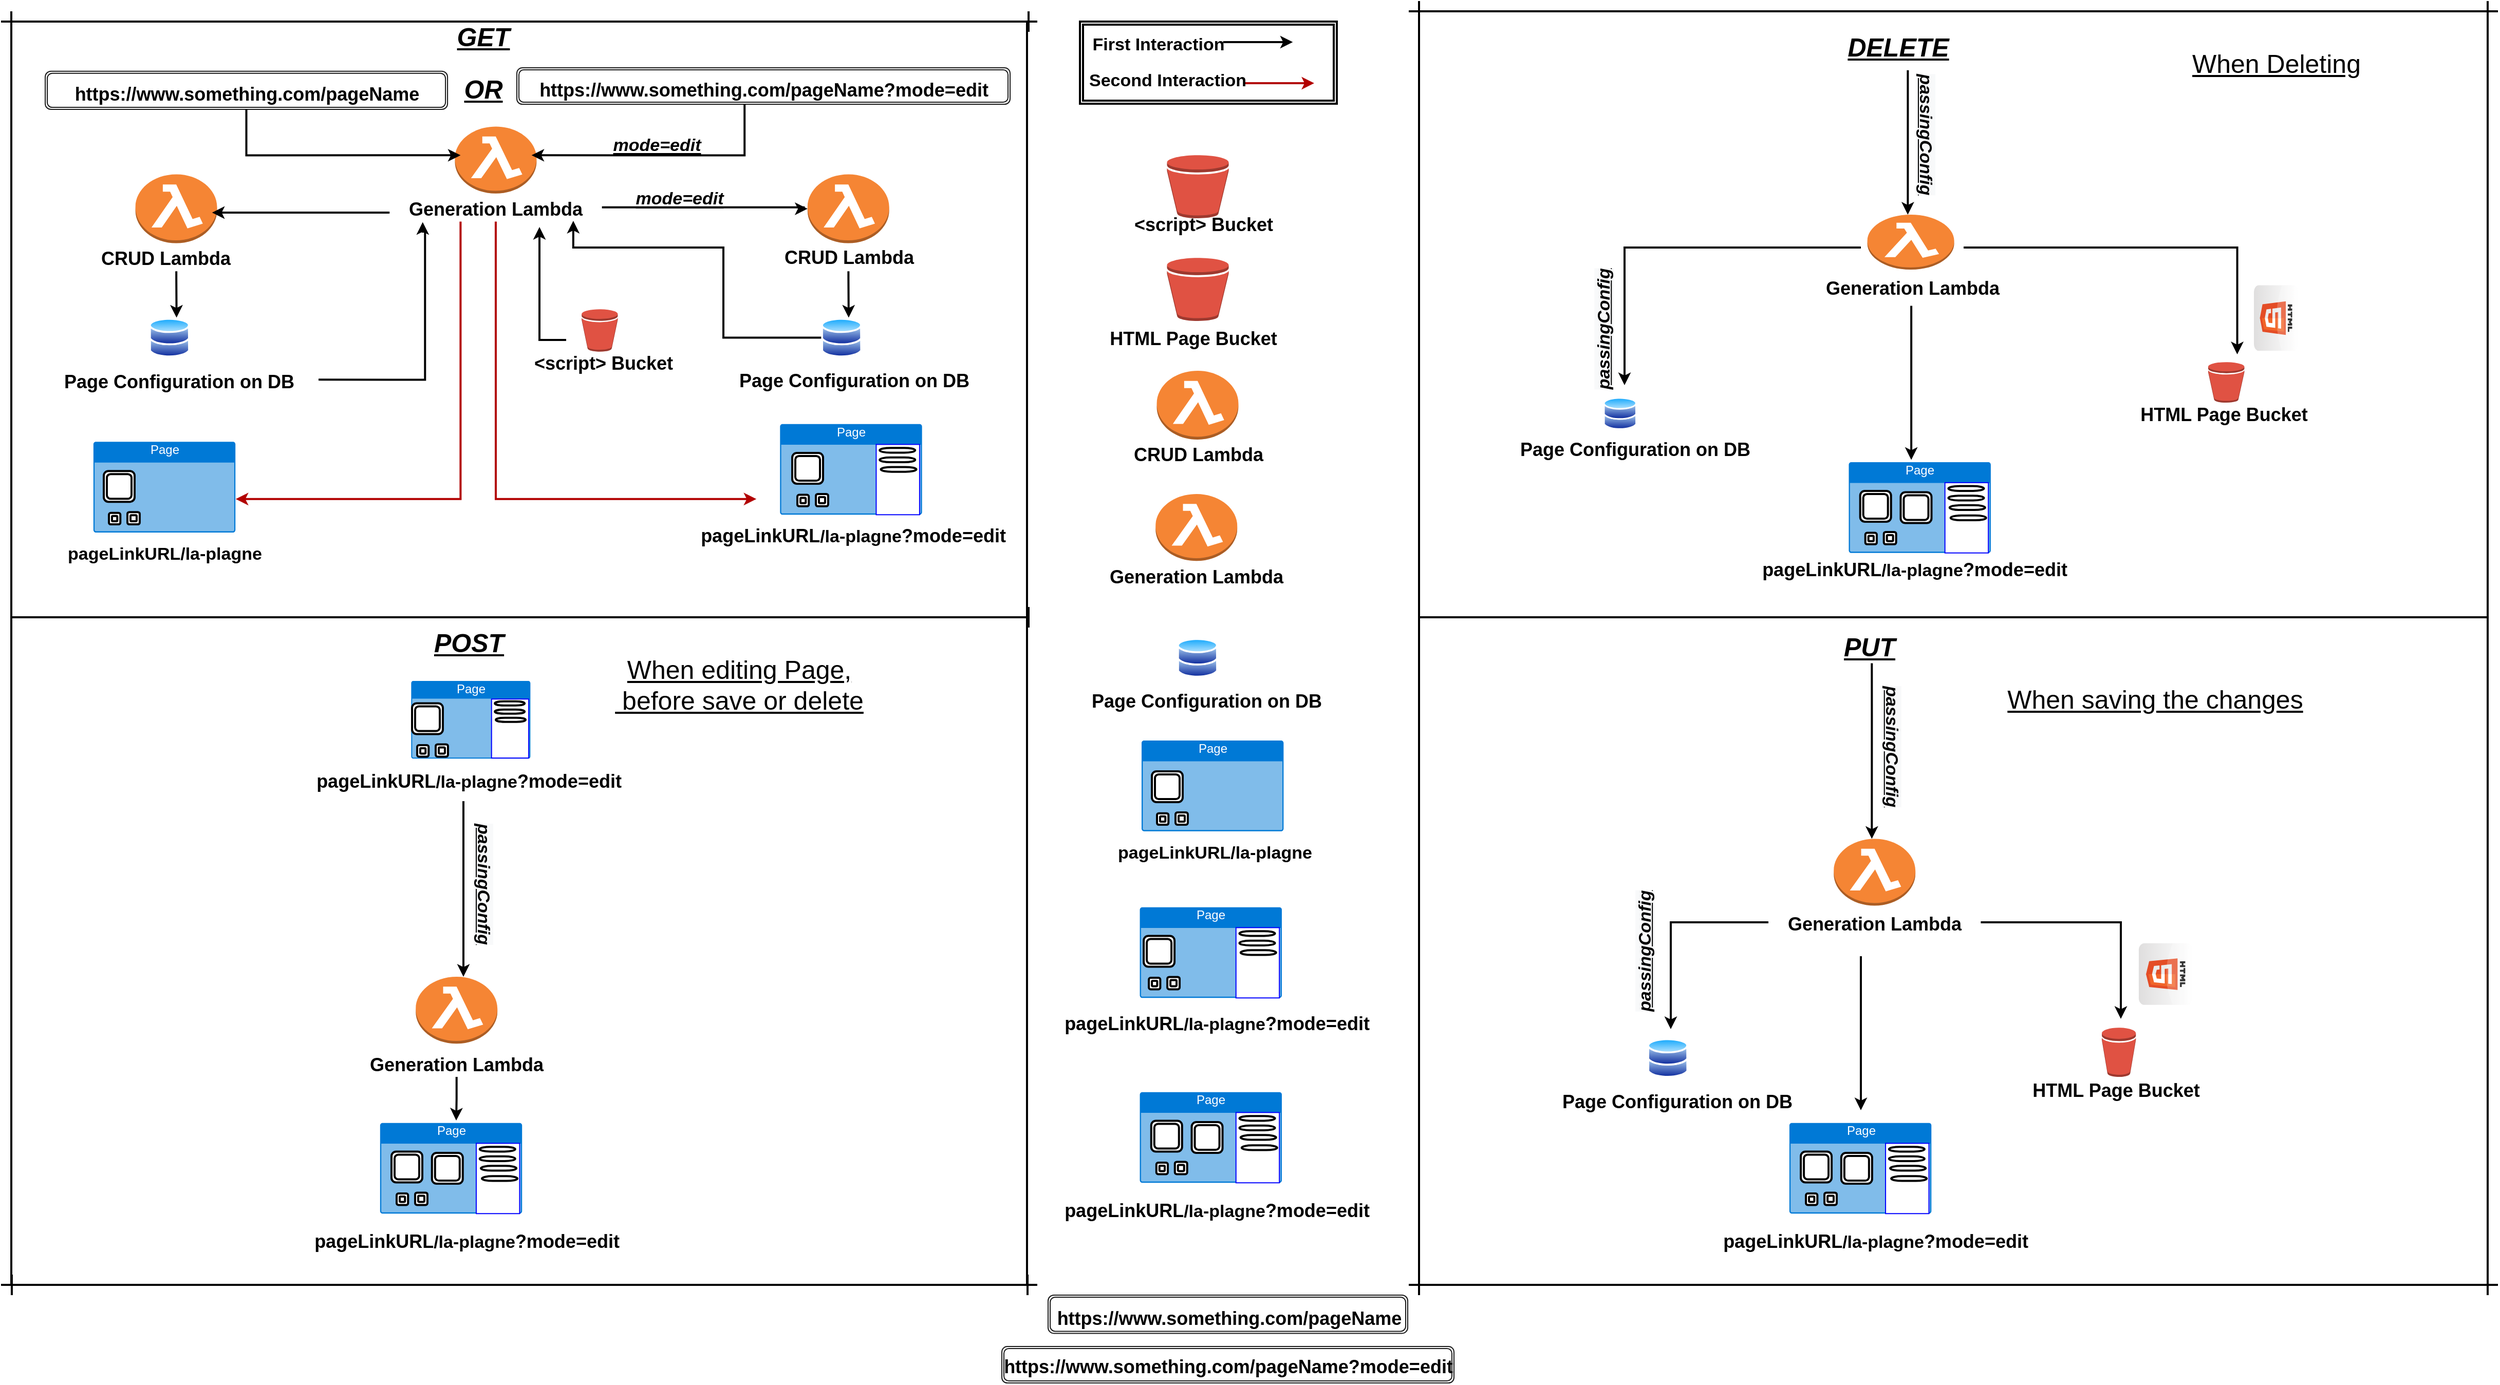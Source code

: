 <mxfile version="20.0.4" type="device"><diagram id="zdvF2N38DNvR36joqo6T" name="Page-1"><mxGraphModel dx="3067" dy="1928" grid="1" gridSize="10" guides="1" tooltips="1" connect="1" arrows="1" fold="1" page="1" pageScale="1" pageWidth="850" pageHeight="1100" math="0" shadow="0"><root><mxCell id="0"/><mxCell id="1" parent="0"/><mxCell id="faS-RcQykb9hE10ypT0h-40" value="" style="group" vertex="1" connectable="0" parent="1"><mxGeometry x="220" y="140" width="179.5" height="91.5" as="geometry"/></mxCell><mxCell id="faS-RcQykb9hE10ypT0h-29" value="" style="outlineConnect=0;dashed=0;verticalLabelPosition=bottom;verticalAlign=top;align=center;html=1;shape=mxgraph.aws3.bucket;fillColor=#E05243;gradientColor=none;fontSize=17;strokeColor=#0000FF;strokeWidth=2;" vertex="1" parent="faS-RcQykb9hE10ypT0h-40"><mxGeometry x="54.75" width="60" height="61.5" as="geometry"/></mxCell><mxCell id="faS-RcQykb9hE10ypT0h-35" value="&lt;span style=&quot;font-size: 18px;&quot;&gt;&amp;lt;script&amp;gt; Bucket&lt;/span&gt;" style="text;strokeColor=none;fillColor=none;html=1;fontSize=24;fontStyle=1;verticalAlign=middle;align=center;" vertex="1" parent="faS-RcQykb9hE10ypT0h-40"><mxGeometry y="40" width="179.5" height="51.5" as="geometry"/></mxCell><mxCell id="faS-RcQykb9hE10ypT0h-42" value="" style="group" vertex="1" connectable="0" parent="1"><mxGeometry x="215" y="240" width="179.5" height="91.5" as="geometry"/></mxCell><mxCell id="faS-RcQykb9hE10ypT0h-28" value="" style="outlineConnect=0;dashed=0;verticalLabelPosition=bottom;verticalAlign=top;align=center;html=1;shape=mxgraph.aws3.bucket;fillColor=#E05243;gradientColor=none;fontSize=17;strokeColor=#0000FF;strokeWidth=2;" vertex="1" parent="faS-RcQykb9hE10ypT0h-42"><mxGeometry x="59.75" width="60" height="61.5" as="geometry"/></mxCell><mxCell id="faS-RcQykb9hE10ypT0h-34" value="&lt;span style=&quot;font-size: 18px;&quot;&gt;HTML Page Bucket&lt;/span&gt;" style="text;strokeColor=none;fillColor=none;html=1;fontSize=24;fontStyle=1;verticalAlign=middle;align=center;" vertex="1" parent="faS-RcQykb9hE10ypT0h-42"><mxGeometry x="-5" y="61.5" width="179.5" height="30" as="geometry"/></mxCell><mxCell id="faS-RcQykb9hE10ypT0h-76" value="" style="group" vertex="1" connectable="0" parent="1"><mxGeometry x="200" y="10" width="240" height="80" as="geometry"/></mxCell><mxCell id="faS-RcQykb9hE10ypT0h-77" value="" style="shape=ext;double=1;rounded=0;whiteSpace=wrap;html=1;fontSize=25;strokeColor=default;strokeWidth=2;fillColor=#FFFFFF;" vertex="1" parent="faS-RcQykb9hE10ypT0h-76"><mxGeometry x="-10" width="250" height="80" as="geometry"/></mxCell><mxCell id="faS-RcQykb9hE10ypT0h-70" value="" style="endArrow=classic;html=1;rounded=0;fontSize=25;strokeColor=#000000;strokeWidth=2;" edge="1" parent="faS-RcQykb9hE10ypT0h-76"><mxGeometry width="50" height="50" relative="1" as="geometry"><mxPoint x="129.347" y="20" as="sourcePoint"/><mxPoint x="197.169" y="20" as="targetPoint"/></mxGeometry></mxCell><mxCell id="faS-RcQykb9hE10ypT0h-71" value="" style="endArrow=classic;html=1;rounded=0;fontSize=25;strokeColor=#B20000;strokeWidth=2;fillColor=#e51400;" edge="1" parent="faS-RcQykb9hE10ypT0h-76"><mxGeometry width="50" height="50" relative="1" as="geometry"><mxPoint x="150.178" y="60" as="sourcePoint"/><mxPoint x="218" y="60" as="targetPoint"/></mxGeometry></mxCell><mxCell id="faS-RcQykb9hE10ypT0h-74" value="&lt;font style=&quot;font-size: 17px;&quot;&gt;First Interaction&lt;/font&gt;" style="text;strokeColor=none;fillColor=none;html=1;fontSize=24;fontStyle=1;verticalAlign=middle;align=center;" vertex="1" parent="faS-RcQykb9hE10ypT0h-76"><mxGeometry x="3.39" y="10" width="125.96" height="20" as="geometry"/></mxCell><mxCell id="faS-RcQykb9hE10ypT0h-75" value="&lt;font style=&quot;font-size: 17px;&quot;&gt;Second Interaction&lt;/font&gt;" style="text;strokeColor=none;fillColor=none;html=1;fontSize=24;fontStyle=1;verticalAlign=middle;align=center;" vertex="1" parent="faS-RcQykb9hE10ypT0h-76"><mxGeometry y="40" width="150.178" height="30" as="geometry"/></mxCell><mxCell id="faS-RcQykb9hE10ypT0h-93" value="" style="group" vertex="1" connectable="0" parent="1"><mxGeometry x="-771" y="10" width="980" height="530" as="geometry"/></mxCell><mxCell id="faS-RcQykb9hE10ypT0h-100" value="" style="group" vertex="1" connectable="0" parent="faS-RcQykb9hE10ypT0h-93"><mxGeometry x="-46" width="957" height="530" as="geometry"/></mxCell><mxCell id="faS-RcQykb9hE10ypT0h-25" value="" style="group" vertex="1" connectable="0" parent="faS-RcQykb9hE10ypT0h-100"><mxGeometry x="46.927" y="409.123" width="138.19" height="120.877" as="geometry"/></mxCell><mxCell id="faS-RcQykb9hE10ypT0h-17" value="Page" style="html=1;strokeColor=none;fillColor=#0079D6;labelPosition=center;verticalLabelPosition=middle;verticalAlign=top;align=center;fontSize=12;outlineConnect=0;spacingTop=-6;fontColor=#FFFFFF;sketch=0;shape=mxgraph.sitemap.page;" vertex="1" parent="faS-RcQykb9hE10ypT0h-25"><mxGeometry width="138.19" height="88.333" as="geometry"/></mxCell><mxCell id="faS-RcQykb9hE10ypT0h-7" value="&lt;font style=&quot;font-size: 17px;&quot;&gt;pageLinkURL/la-plagne&lt;/font&gt;" style="text;strokeColor=none;fillColor=none;html=1;fontSize=24;fontStyle=1;verticalAlign=middle;align=center;" vertex="1" parent="faS-RcQykb9hE10ypT0h-25"><mxGeometry x="11.516" y="92.982" width="115.159" height="27.895" as="geometry"/></mxCell><mxCell id="faS-RcQykb9hE10ypT0h-398" value="" style="group" vertex="1" connectable="0" parent="faS-RcQykb9hE10ypT0h-25"><mxGeometry x="10.073" y="28.457" width="34.97" height="51.97" as="geometry"/></mxCell><mxCell id="faS-RcQykb9hE10ypT0h-374" value="" style="shape=ext;double=1;whiteSpace=wrap;html=1;aspect=fixed;rounded=1;fontSize=17;strokeColor=default;strokeWidth=2;fillColor=#FFFFFF;" vertex="1" parent="faS-RcQykb9hE10ypT0h-398"><mxGeometry width="30" height="30" as="geometry"/></mxCell><mxCell id="faS-RcQykb9hE10ypT0h-375" value="" style="shape=ext;double=1;whiteSpace=wrap;html=1;aspect=fixed;rounded=1;fontSize=17;strokeColor=default;strokeWidth=2;fillColor=#FFFFFF;" vertex="1" parent="faS-RcQykb9hE10ypT0h-398"><mxGeometry x="5" y="40.84" width="11.13" height="11.13" as="geometry"/></mxCell><mxCell id="faS-RcQykb9hE10ypT0h-376" value="" style="shape=ext;double=1;whiteSpace=wrap;html=1;aspect=fixed;rounded=1;fontSize=17;strokeColor=default;strokeWidth=2;fillColor=#FFFFFF;" vertex="1" parent="faS-RcQykb9hE10ypT0h-398"><mxGeometry x="23" y="40" width="11.97" height="11.97" as="geometry"/></mxCell><mxCell id="faS-RcQykb9hE10ypT0h-36" value="" style="group;strokeWidth=2;strokeColor=none;rounded=1;" vertex="1" connectable="0" parent="faS-RcQykb9hE10ypT0h-100"><mxGeometry x="335.112" y="102.281" width="206.71" height="92.518" as="geometry"/></mxCell><mxCell id="faS-RcQykb9hE10ypT0h-26" value="" style="outlineConnect=0;dashed=0;verticalLabelPosition=bottom;verticalAlign=top;align=center;html=1;shape=mxgraph.aws3.lambda_function;fillColor=#F58534;gradientColor=none;fontSize=17;strokeColor=#0000FF;strokeWidth=2;" vertex="1" parent="faS-RcQykb9hE10ypT0h-36"><mxGeometry x="63.625" width="79.459" height="65.088" as="geometry"/></mxCell><mxCell id="faS-RcQykb9hE10ypT0h-30" value="&lt;span style=&quot;font-size: 18px;&quot;&gt;Generation Lambda&lt;/span&gt;" style="text;strokeColor=none;fillColor=none;html=1;fontSize=24;fontStyle=1;verticalAlign=middle;align=center;" vertex="1" parent="faS-RcQykb9hE10ypT0h-36"><mxGeometry y="64.623" width="206.71" height="27.895" as="geometry"/></mxCell><mxCell id="faS-RcQykb9hE10ypT0h-37" value="" style="group" vertex="1" connectable="0" parent="faS-RcQykb9hE10ypT0h-100"><mxGeometry x="12.667" y="148.772" width="206.71" height="94.377" as="geometry"/></mxCell><mxCell id="faS-RcQykb9hE10ypT0h-27" value="" style="outlineConnect=0;dashed=0;verticalLabelPosition=bottom;verticalAlign=top;align=center;html=1;shape=mxgraph.aws3.lambda_function;fillColor=#F58534;gradientColor=none;fontSize=17;strokeColor=#0000FF;strokeWidth=2;" vertex="1" parent="faS-RcQykb9hE10ypT0h-37"><mxGeometry x="75.141" width="79.459" height="66.947" as="geometry"/></mxCell><mxCell id="faS-RcQykb9hE10ypT0h-32" value="&lt;span style=&quot;font-size: 18px;&quot;&gt;CRUD Lambda&lt;/span&gt;" style="text;strokeColor=none;fillColor=none;html=1;fontSize=24;fontStyle=1;verticalAlign=middle;align=center;" vertex="1" parent="faS-RcQykb9hE10ypT0h-37"><mxGeometry x="1.152" y="66.482" width="206.71" height="27.895" as="geometry"/></mxCell><mxCell id="faS-RcQykb9hE10ypT0h-38" value="" style="group" vertex="1" connectable="0" parent="faS-RcQykb9hE10ypT0h-100"><mxGeometry x="26.486" y="288.246" width="206.71" height="74.386" as="geometry"/></mxCell><mxCell id="faS-RcQykb9hE10ypT0h-15" value="" style="aspect=fixed;perimeter=ellipsePerimeter;html=1;align=center;shadow=0;dashed=0;spacingTop=3;image;image=img/lib/active_directory/databases.svg;fontSize=17;strokeColor=#000000;fillColor=#FFFFFF;" vertex="1" parent="faS-RcQykb9hE10ypT0h-38"><mxGeometry x="74.565" width="39.805" height="39.008" as="geometry"/></mxCell><mxCell id="faS-RcQykb9hE10ypT0h-33" value="&lt;span style=&quot;font-size: 18px;&quot;&gt;Page Configuration on DB&lt;/span&gt;" style="text;strokeColor=none;fillColor=none;html=1;fontSize=24;fontStyle=1;verticalAlign=middle;align=center;" vertex="1" parent="faS-RcQykb9hE10ypT0h-38"><mxGeometry y="46.491" width="206.71" height="27.895" as="geometry"/></mxCell><mxCell id="faS-RcQykb9hE10ypT0h-44" value="" style="group" vertex="1" connectable="0" parent="faS-RcQykb9hE10ypT0h-100"><mxGeometry y="48.351" width="391.539" height="37.193" as="geometry"/></mxCell><mxCell id="faS-RcQykb9hE10ypT0h-43" value="" style="shape=ext;double=1;rounded=1;whiteSpace=wrap;html=1;fontSize=17;strokeColor=#1A1A1A;strokeWidth=1;fillColor=#FFFFFF;" vertex="1" parent="faS-RcQykb9hE10ypT0h-44"><mxGeometry width="391.539" height="37.193" as="geometry"/></mxCell><mxCell id="faS-RcQykb9hE10ypT0h-41" value="&lt;span style=&quot;font-size: 18px;&quot;&gt;https://www.something.com/pageName&lt;/span&gt;" style="text;strokeColor=none;fillColor=none;html=1;fontSize=24;fontStyle=1;verticalAlign=middle;align=center;" vertex="1" parent="faS-RcQykb9hE10ypT0h-44"><mxGeometry x="11.516" y="4.649" width="368.508" height="32.544" as="geometry"/></mxCell><mxCell id="faS-RcQykb9hE10ypT0h-45" value="" style="group" vertex="1" connectable="0" parent="faS-RcQykb9hE10ypT0h-100"><mxGeometry x="459" y="45" width="480" height="35.54" as="geometry"/></mxCell><mxCell id="faS-RcQykb9hE10ypT0h-46" value="" style="shape=ext;double=1;rounded=1;whiteSpace=wrap;html=1;fontSize=17;strokeColor=#1A1A1A;strokeWidth=1;fillColor=#FFFFFF;" vertex="1" parent="faS-RcQykb9hE10ypT0h-45"><mxGeometry width="480" height="35.54" as="geometry"/></mxCell><mxCell id="faS-RcQykb9hE10ypT0h-47" value="&lt;span style=&quot;font-size: 18px;&quot;&gt;https://www.something.com/pageName?mode=edit&lt;/span&gt;" style="text;strokeColor=none;fillColor=none;html=1;fontSize=24;fontStyle=1;verticalAlign=middle;align=center;" vertex="1" parent="faS-RcQykb9hE10ypT0h-45"><mxGeometry x="14.118" y="4.442" width="451.765" height="31.097" as="geometry"/></mxCell><mxCell id="faS-RcQykb9hE10ypT0h-51" value="&lt;span style=&quot;font-size: 25px;&quot;&gt;OR&lt;/span&gt;" style="text;strokeColor=none;fillColor=none;html=1;fontSize=25;fontStyle=7;verticalAlign=middle;align=center;rounded=0;" vertex="1" parent="faS-RcQykb9hE10ypT0h-100"><mxGeometry x="397.297" y="51.14" width="57.579" height="27.895" as="geometry"/></mxCell><mxCell id="faS-RcQykb9hE10ypT0h-59" style="edgeStyle=orthogonalEdgeStyle;rounded=0;orthogonalLoop=1;jettySize=auto;html=1;fontSize=25;strokeColor=#000000;strokeWidth=2;" edge="1" parent="faS-RcQykb9hE10ypT0h-100" source="faS-RcQykb9hE10ypT0h-30"><mxGeometry relative="1" as="geometry"><mxPoint x="162.374" y="185.965" as="targetPoint"/><Array as="points"><mxPoint x="219.953" y="185.965"/><mxPoint x="219.953" y="185.965"/></Array></mxGeometry></mxCell><mxCell id="faS-RcQykb9hE10ypT0h-61" value="" style="edgeStyle=orthogonalEdgeStyle;rounded=0;orthogonalLoop=1;jettySize=auto;html=1;fontSize=25;strokeColor=#000000;strokeWidth=2;" edge="1" parent="faS-RcQykb9hE10ypT0h-100" source="faS-RcQykb9hE10ypT0h-47"><mxGeometry relative="1" as="geometry"><mxPoint x="473.302" y="130.175" as="targetPoint"/><Array as="points"><mxPoint x="680.588" y="130.175"/></Array></mxGeometry></mxCell><mxCell id="faS-RcQykb9hE10ypT0h-64" value="" style="edgeStyle=orthogonalEdgeStyle;rounded=0;orthogonalLoop=1;jettySize=auto;html=1;fontSize=25;strokeColor=#000000;strokeWidth=2;" edge="1" parent="faS-RcQykb9hE10ypT0h-100" source="faS-RcQykb9hE10ypT0h-41"><mxGeometry relative="1" as="geometry"><mxPoint x="404.207" y="130.175" as="targetPoint"/><Array as="points"><mxPoint x="195.77" y="130.175"/></Array></mxGeometry></mxCell><mxCell id="faS-RcQykb9hE10ypT0h-65" value="" style="edgeStyle=orthogonalEdgeStyle;rounded=0;orthogonalLoop=1;jettySize=auto;html=1;fontSize=25;strokeColor=#000000;strokeWidth=2;" edge="1" parent="faS-RcQykb9hE10ypT0h-100"><mxGeometry relative="1" as="geometry"><mxPoint x="127.596" y="243.149" as="sourcePoint"/><mxPoint x="127.826" y="288.246" as="targetPoint"/><Array as="points"><mxPoint x="127.826" y="251.053"/><mxPoint x="127.826" y="251.053"/></Array></mxGeometry></mxCell><mxCell id="faS-RcQykb9hE10ypT0h-67" value="" style="edgeStyle=orthogonalEdgeStyle;rounded=0;orthogonalLoop=1;jettySize=auto;html=1;fontSize=25;strokeColor=#000000;strokeWidth=2;entryX=0.156;entryY=1.017;entryDx=0;entryDy=0;entryPerimeter=0;" edge="1" parent="faS-RcQykb9hE10ypT0h-100" target="faS-RcQykb9hE10ypT0h-30"><mxGeometry relative="1" as="geometry"><mxPoint x="266.016" y="348.684" as="sourcePoint"/><mxPoint x="392.691" y="204.561" as="targetPoint"/><Array as="points"><mxPoint x="369.659" y="348.684"/><mxPoint x="369.659" y="204.561"/><mxPoint x="367.356" y="204.561"/></Array></mxGeometry></mxCell><mxCell id="faS-RcQykb9hE10ypT0h-69" value="" style="edgeStyle=orthogonalEdgeStyle;rounded=0;orthogonalLoop=1;jettySize=auto;html=1;fontSize=25;strokeColor=#B20000;strokeWidth=2;fillColor=#e51400;" edge="1" parent="faS-RcQykb9hE10ypT0h-100" source="faS-RcQykb9hE10ypT0h-30"><mxGeometry relative="1" as="geometry"><mxPoint x="185.405" y="464.912" as="targetPoint"/><Array as="points"><mxPoint x="404.207" y="464.912"/></Array></mxGeometry></mxCell><mxCell id="faS-RcQykb9hE10ypT0h-79" value="" style="outlineConnect=0;dashed=0;verticalLabelPosition=bottom;verticalAlign=top;align=center;html=1;shape=mxgraph.aws3.lambda_function;fillColor=#F58534;gradientColor=none;fontSize=17;strokeColor=#0000FF;strokeWidth=2;" vertex="1" parent="faS-RcQykb9hE10ypT0h-100"><mxGeometry x="741.91" y="148.772" width="79.459" height="66.947" as="geometry"/></mxCell><mxCell id="faS-RcQykb9hE10ypT0h-80" value="" style="group" vertex="1" connectable="0" parent="faS-RcQykb9hE10ypT0h-100"><mxGeometry x="680.588" y="288.246" width="210.107" height="74.386" as="geometry"/></mxCell><mxCell id="faS-RcQykb9hE10ypT0h-81" value="" style="aspect=fixed;perimeter=ellipsePerimeter;html=1;align=center;shadow=0;dashed=0;spacingTop=3;image;image=img/lib/active_directory/databases.svg;fontSize=17;strokeColor=#000000;fillColor=#FFFFFF;" vertex="1" parent="faS-RcQykb9hE10ypT0h-80"><mxGeometry x="74.565" width="39.805" height="39.008" as="geometry"/></mxCell><mxCell id="faS-RcQykb9hE10ypT0h-82" value="&lt;span style=&quot;font-size: 18px;&quot;&gt;Page Configuration on DB&lt;/span&gt;" style="text;strokeColor=none;fillColor=none;html=1;fontSize=24;fontStyle=1;verticalAlign=middle;align=center;" vertex="1" parent="faS-RcQykb9hE10ypT0h-80"><mxGeometry x="3.397" y="45.561" width="206.71" height="27.895" as="geometry"/></mxCell><mxCell id="faS-RcQykb9hE10ypT0h-83" value="" style="edgeStyle=orthogonalEdgeStyle;rounded=0;orthogonalLoop=1;jettySize=auto;html=1;fontSize=25;strokeColor=#000000;strokeWidth=2;" edge="1" parent="faS-RcQykb9hE10ypT0h-100"><mxGeometry relative="1" as="geometry"><mxPoint x="781.697" y="243.149" as="sourcePoint"/><mxPoint x="781.927" y="288.246" as="targetPoint"/><Array as="points"><mxPoint x="781.927" y="251.053"/><mxPoint x="781.927" y="251.053"/></Array></mxGeometry></mxCell><mxCell id="faS-RcQykb9hE10ypT0h-84" value="&lt;span style=&quot;font-size: 18px;&quot;&gt;CRUD Lambda&lt;/span&gt;" style="text;strokeColor=none;fillColor=none;html=1;fontSize=24;fontStyle=1;verticalAlign=middle;align=center;" vertex="1" parent="faS-RcQykb9hE10ypT0h-100"><mxGeometry x="678.284" y="213.86" width="206.71" height="27.895" as="geometry"/></mxCell><mxCell id="faS-RcQykb9hE10ypT0h-85" value="" style="edgeStyle=orthogonalEdgeStyle;rounded=0;orthogonalLoop=1;jettySize=auto;html=1;fontSize=25;strokeColor=#000000;strokeWidth=2;" edge="1" parent="faS-RcQykb9hE10ypT0h-100" source="faS-RcQykb9hE10ypT0h-30" target="faS-RcQykb9hE10ypT0h-79"><mxGeometry relative="1" as="geometry"><mxPoint x="738.167" y="176.667" as="targetPoint"/><Array as="points"><mxPoint x="738.167" y="181.316"/><mxPoint x="738.167" y="182.246"/></Array></mxGeometry></mxCell><mxCell id="faS-RcQykb9hE10ypT0h-87" value="" style="edgeStyle=orthogonalEdgeStyle;rounded=0;orthogonalLoop=1;jettySize=auto;html=1;fontSize=25;strokeColor=#000000;strokeWidth=2;entryX=0.865;entryY=0.971;entryDx=0;entryDy=0;entryPerimeter=0;" edge="1" parent="faS-RcQykb9hE10ypT0h-100" source="faS-RcQykb9hE10ypT0h-81" target="faS-RcQykb9hE10ypT0h-30"><mxGeometry relative="1" as="geometry"><mxPoint x="530" y="200" as="targetPoint"/><Array as="points"><mxPoint x="660" y="308"/><mxPoint x="660" y="220"/><mxPoint x="514" y="220"/></Array></mxGeometry></mxCell><mxCell id="faS-RcQykb9hE10ypT0h-88" value="" style="edgeStyle=orthogonalEdgeStyle;rounded=0;orthogonalLoop=1;jettySize=auto;html=1;fontSize=25;strokeColor=#B20000;strokeWidth=2;fillColor=#e51400;exitX=0.5;exitY=1;exitDx=0;exitDy=0;" edge="1" parent="faS-RcQykb9hE10ypT0h-100" source="faS-RcQykb9hE10ypT0h-30"><mxGeometry relative="1" as="geometry"><mxPoint x="428.39" y="221.763" as="sourcePoint"/><mxPoint x="692.103" y="464.912" as="targetPoint"/><Array as="points"><mxPoint x="438.754" y="464.912"/></Array></mxGeometry></mxCell><mxCell id="faS-RcQykb9hE10ypT0h-89" value="&lt;span style=&quot;font-size: 25px;&quot;&gt;GET&lt;/span&gt;" style="text;strokeColor=none;fillColor=none;html=1;fontSize=25;fontStyle=7;verticalAlign=middle;align=center;rounded=0;" vertex="1" parent="faS-RcQykb9hE10ypT0h-100"><mxGeometry x="373.114" width="105.946" height="27.895" as="geometry"/></mxCell><mxCell id="faS-RcQykb9hE10ypT0h-91" value="&lt;span style=&quot;font-size: 17px;&quot;&gt;mode=edit&lt;/span&gt;" style="text;strokeColor=none;fillColor=none;html=1;fontSize=25;fontStyle=7;verticalAlign=middle;align=center;rounded=0;" vertex="1" parent="faS-RcQykb9hE10ypT0h-100"><mxGeometry x="541.821" y="102.281" width="105.946" height="27.895" as="geometry"/></mxCell><mxCell id="faS-RcQykb9hE10ypT0h-92" value="&lt;span style=&quot;font-size: 17px;&quot;&gt;mode=edit&lt;/span&gt;" style="text;strokeColor=none;fillColor=none;html=1;fontSize=25;fontStyle=7;verticalAlign=middle;align=center;rounded=0;" vertex="1" parent="faS-RcQykb9hE10ypT0h-100"><mxGeometry x="563.702" y="154.351" width="105.946" height="27.895" as="geometry"/></mxCell><mxCell id="faS-RcQykb9hE10ypT0h-23" value="" style="group" vertex="1" connectable="0" parent="faS-RcQykb9hE10ypT0h-100"><mxGeometry x="715.135" y="389.526" width="148.91" height="88.333" as="geometry"/></mxCell><mxCell id="faS-RcQykb9hE10ypT0h-18" value="Page" style="html=1;strokeColor=none;fillColor=#0079D6;labelPosition=center;verticalLabelPosition=middle;verticalAlign=top;align=center;fontSize=12;outlineConnect=0;spacingTop=-6;fontColor=#FFFFFF;sketch=0;shape=mxgraph.sitemap.page;" vertex="1" parent="faS-RcQykb9hE10ypT0h-23"><mxGeometry y="2.325" width="138.19" height="88.333" as="geometry"/></mxCell><mxCell id="faS-RcQykb9hE10ypT0h-6" value="" style="rounded=0;whiteSpace=wrap;html=1;rotation=-90;strokeColor=#0000FF;fillColor=#FFFFFF;" vertex="1" parent="faS-RcQykb9hE10ypT0h-23"><mxGeometry x="80.47" y="35.3" width="68.44" height="42.23" as="geometry"/></mxCell><mxCell id="faS-RcQykb9hE10ypT0h-19" value="" style="strokeWidth=2;html=1;shape=mxgraph.flowchart.terminator;whiteSpace=wrap;fontSize=17;fillColor=#FFFFFF;" vertex="1" parent="faS-RcQykb9hE10ypT0h-23"><mxGeometry x="96.948" y="25.57" width="34.548" height="4.649" as="geometry"/></mxCell><mxCell id="faS-RcQykb9hE10ypT0h-21" value="" style="strokeWidth=2;html=1;shape=mxgraph.flowchart.terminator;whiteSpace=wrap;fontSize=17;fillColor=#FFFFFF;" vertex="1" parent="faS-RcQykb9hE10ypT0h-23"><mxGeometry x="96.948" y="34.868" width="34.548" height="4.649" as="geometry"/></mxCell><mxCell id="faS-RcQykb9hE10ypT0h-22" value="" style="strokeWidth=2;html=1;shape=mxgraph.flowchart.terminator;whiteSpace=wrap;fontSize=17;fillColor=#FFFFFF;" vertex="1" parent="faS-RcQykb9hE10ypT0h-23"><mxGeometry x="98.1" y="44.167" width="34.548" height="4.649" as="geometry"/></mxCell><mxCell id="faS-RcQykb9hE10ypT0h-377" value="" style="shape=ext;double=1;whiteSpace=wrap;html=1;aspect=fixed;rounded=1;fontSize=17;strokeColor=default;strokeWidth=2;fillColor=#FFFFFF;" vertex="1" parent="faS-RcQykb9hE10ypT0h-23"><mxGeometry x="11.865" y="30.434" width="30" height="30" as="geometry"/></mxCell><mxCell id="faS-RcQykb9hE10ypT0h-378" value="" style="shape=ext;double=1;whiteSpace=wrap;html=1;aspect=fixed;rounded=1;fontSize=17;strokeColor=default;strokeWidth=2;fillColor=#FFFFFF;" vertex="1" parent="faS-RcQykb9hE10ypT0h-23"><mxGeometry x="16.865" y="71.274" width="11.13" height="11.13" as="geometry"/></mxCell><mxCell id="faS-RcQykb9hE10ypT0h-379" value="" style="shape=ext;double=1;whiteSpace=wrap;html=1;aspect=fixed;rounded=1;fontSize=17;strokeColor=default;strokeWidth=2;fillColor=#FFFFFF;" vertex="1" parent="faS-RcQykb9hE10ypT0h-23"><mxGeometry x="34.865" y="70.434" width="11.97" height="11.97" as="geometry"/></mxCell><mxCell id="faS-RcQykb9hE10ypT0h-94" value="" style="group" vertex="1" connectable="0" parent="faS-RcQykb9hE10ypT0h-100"><mxGeometry x="490" y="280" width="105.12" height="61.5" as="geometry"/></mxCell><mxCell id="faS-RcQykb9hE10ypT0h-95" value="" style="outlineConnect=0;dashed=0;verticalLabelPosition=bottom;verticalAlign=top;align=center;html=1;shape=mxgraph.aws3.bucket;fillColor=#E05243;gradientColor=none;fontSize=17;strokeColor=#0000FF;strokeWidth=2;" vertex="1" parent="faS-RcQykb9hE10ypT0h-94"><mxGeometry x="32.063" width="35.138" height="41.336" as="geometry"/></mxCell><mxCell id="faS-RcQykb9hE10ypT0h-96" value="&lt;span style=&quot;font-size: 18px;&quot;&gt;&amp;lt;script&amp;gt; Bucket&lt;/span&gt;" style="text;strokeColor=none;fillColor=none;html=1;fontSize=24;fontStyle=1;verticalAlign=middle;align=center;" vertex="1" parent="faS-RcQykb9hE10ypT0h-94"><mxGeometry y="41.336" width="105.12" height="20.164" as="geometry"/></mxCell><mxCell id="faS-RcQykb9hE10ypT0h-493" value="" style="shape=crossbar;whiteSpace=wrap;html=1;rounded=1;fontSize=17;strokeColor=default;strokeWidth=2;fillColor=#FFFFFF;" vertex="1" parent="faS-RcQykb9hE10ypT0h-100"><mxGeometry x="-33" y="-10" width="990" height="20" as="geometry"/></mxCell><mxCell id="faS-RcQykb9hE10ypT0h-99" value="" style="edgeStyle=elbowEdgeStyle;elbow=horizontal;endArrow=classic;html=1;rounded=0;fontSize=17;strokeColor=#000000;strokeWidth=2;entryX=0.706;entryY=1.186;entryDx=0;entryDy=0;entryPerimeter=0;" edge="1" parent="1" target="faS-RcQykb9hE10ypT0h-30"><mxGeometry width="50" height="50" relative="1" as="geometry"><mxPoint x="-310" y="320" as="sourcePoint"/><mxPoint x="-280" y="220" as="targetPoint"/><Array as="points"><mxPoint x="-336" y="300"/></Array></mxGeometry></mxCell><mxCell id="faS-RcQykb9hE10ypT0h-8" value="&lt;font style=&quot;font-size: 18px;&quot;&gt;pageLinkURL&lt;span style=&quot;font-size: 17px;&quot;&gt;/la-plagne&lt;/span&gt;?mode=edit&lt;/font&gt;" style="text;strokeColor=none;fillColor=none;html=1;fontSize=24;fontStyle=1;verticalAlign=middle;align=center;" vertex="1" parent="1"><mxGeometry x="-203.992" y="494.833" width="345.476" height="27.895" as="geometry"/></mxCell><mxCell id="faS-RcQykb9hE10ypT0h-101" value="" style="group" vertex="1" connectable="0" parent="1"><mxGeometry x="534.54" y="610" width="990.94" height="620.002" as="geometry"/></mxCell><mxCell id="faS-RcQykb9hE10ypT0h-136" value="&lt;span style=&quot;font-size: 25px;&quot;&gt;PUT&lt;/span&gt;" style="text;strokeColor=none;fillColor=none;html=1;fontSize=25;fontStyle=7;verticalAlign=middle;align=center;rounded=0;" vertex="1" parent="faS-RcQykb9hE10ypT0h-101"><mxGeometry x="370.114" y="-6" width="105.946" height="27.895" as="geometry"/></mxCell><mxCell id="faS-RcQykb9hE10ypT0h-404" value="&lt;span style=&quot;font-style: normal; font-weight: 400;&quot;&gt;When saving the changes&lt;/span&gt;&lt;span style=&quot;font-size: 25px; font-style: normal; font-weight: normal;&quot;&gt;&lt;br&gt;&lt;/span&gt;" style="text;strokeColor=none;fillColor=none;html=1;fontSize=25;fontStyle=7;verticalAlign=middle;align=center;rounded=0;" vertex="1" parent="faS-RcQykb9hE10ypT0h-101"><mxGeometry x="541.82" y="27.89" width="320" height="62.11" as="geometry"/></mxCell><mxCell id="faS-RcQykb9hE10ypT0h-407" value="" style="edgeStyle=segmentEdgeStyle;endArrow=classic;html=1;rounded=0;fontSize=17;strokeColor=#000000;strokeWidth=2;" edge="1" parent="faS-RcQykb9hE10ypT0h-101"><mxGeometry width="50" height="50" relative="1" as="geometry"><mxPoint x="426.11" y="24.72" as="sourcePoint"/><mxPoint x="426.11" y="195.72" as="targetPoint"/><Array as="points"><mxPoint x="426.11" y="74.72"/><mxPoint x="426.11" y="74.72"/></Array></mxGeometry></mxCell><mxCell id="faS-RcQykb9hE10ypT0h-408" value="&lt;span style=&quot;color: rgb(0, 0, 0); font-family: Helvetica; font-size: 17px; font-style: italic; font-variant-ligatures: normal; font-variant-caps: normal; font-weight: 700; letter-spacing: normal; orphans: 2; text-align: center; text-indent: 0px; text-transform: none; widows: 2; word-spacing: 0px; -webkit-text-stroke-width: 0px; background-color: rgb(248, 249, 250); text-decoration: underline; float: none; display: inline !important;&quot;&gt;passingConfig&lt;/span&gt;" style="text;whiteSpace=wrap;html=1;fontSize=17;rotation=90;" vertex="1" parent="faS-RcQykb9hE10ypT0h-101"><mxGeometry x="382.11" y="84.72" width="120" height="40" as="geometry"/></mxCell><mxCell id="faS-RcQykb9hE10ypT0h-105" value="" style="group;strokeWidth=2;strokeColor=none;rounded=1;" vertex="1" connectable="0" parent="faS-RcQykb9hE10ypT0h-101"><mxGeometry x="325.462" y="195.721" width="206.71" height="92.52" as="geometry"/></mxCell><mxCell id="faS-RcQykb9hE10ypT0h-106" value="" style="outlineConnect=0;dashed=0;verticalLabelPosition=bottom;verticalAlign=top;align=center;html=1;shape=mxgraph.aws3.lambda_function;fillColor=#F58534;gradientColor=none;fontSize=17;strokeColor=#0000FF;strokeWidth=2;" vertex="1" parent="faS-RcQykb9hE10ypT0h-105"><mxGeometry x="63.625" width="79.459" height="65.088" as="geometry"/></mxCell><mxCell id="faS-RcQykb9hE10ypT0h-107" value="&lt;span style=&quot;font-size: 18px;&quot;&gt;Generation Lambda&lt;/span&gt;" style="text;strokeColor=none;fillColor=none;html=1;fontSize=24;fontStyle=1;verticalAlign=middle;align=center;" vertex="1" parent="faS-RcQykb9hE10ypT0h-105"><mxGeometry y="70" width="206.71" height="22.52" as="geometry"/></mxCell><mxCell id="faS-RcQykb9hE10ypT0h-436" value="" style="dashed=0;outlineConnect=0;html=1;align=center;labelPosition=center;verticalLabelPosition=bottom;verticalAlign=top;shape=mxgraph.webicons.html5;gradientColor=#DFDEDE;rounded=1;fontSize=17;strokeColor=default;strokeWidth=2;rotation=90;" vertex="1" parent="faS-RcQykb9hE10ypT0h-101"><mxGeometry x="682.11" y="301.23" width="60" height="52.4" as="geometry"/></mxCell><mxCell id="faS-RcQykb9hE10ypT0h-437" value="" style="group" vertex="1" connectable="0" parent="faS-RcQykb9hE10ypT0h-101"><mxGeometry x="617" y="379.5" width="99.06" height="71.5" as="geometry"/></mxCell><mxCell id="faS-RcQykb9hE10ypT0h-438" value="" style="outlineConnect=0;dashed=0;verticalLabelPosition=bottom;verticalAlign=top;align=center;html=1;shape=mxgraph.aws3.bucket;fillColor=#E05243;gradientColor=none;fontSize=17;strokeColor=#0000FF;strokeWidth=2;" vertex="1" parent="faS-RcQykb9hE10ypT0h-437"><mxGeometry x="32.974" width="33.112" height="48.057" as="geometry"/></mxCell><mxCell id="faS-RcQykb9hE10ypT0h-439" value="&lt;span style=&quot;font-size: 18px;&quot;&gt;HTML Page Bucket&lt;/span&gt;" style="text;strokeColor=none;fillColor=none;html=1;fontSize=24;fontStyle=1;verticalAlign=middle;align=center;" vertex="1" parent="faS-RcQykb9hE10ypT0h-437"><mxGeometry x="-2.759" y="48.057" width="99.06" height="23.443" as="geometry"/></mxCell><mxCell id="faS-RcQykb9hE10ypT0h-111" value="" style="group" vertex="1" connectable="0" parent="faS-RcQykb9hE10ypT0h-101"><mxGeometry x="133.106" y="389.616" width="206.71" height="74.386" as="geometry"/></mxCell><mxCell id="faS-RcQykb9hE10ypT0h-112" value="" style="aspect=fixed;perimeter=ellipsePerimeter;html=1;align=center;shadow=0;dashed=0;spacingTop=3;image;image=img/lib/active_directory/databases.svg;fontSize=17;strokeColor=#000000;fillColor=#FFFFFF;" vertex="1" parent="faS-RcQykb9hE10ypT0h-111"><mxGeometry x="74.565" width="39.805" height="39.008" as="geometry"/></mxCell><mxCell id="faS-RcQykb9hE10ypT0h-113" value="&lt;span style=&quot;font-size: 18px;&quot;&gt;Page Configuration on DB&lt;/span&gt;" style="text;strokeColor=none;fillColor=none;html=1;fontSize=24;fontStyle=1;verticalAlign=middle;align=center;" vertex="1" parent="faS-RcQykb9hE10ypT0h-111"><mxGeometry y="46.491" width="206.71" height="27.895" as="geometry"/></mxCell><mxCell id="faS-RcQykb9hE10ypT0h-441" value="&lt;span style=&quot;color: rgb(0, 0, 0); font-family: Helvetica; font-size: 17px; font-style: italic; font-variant-ligatures: normal; font-variant-caps: normal; font-weight: 700; letter-spacing: normal; orphans: 2; text-align: center; text-indent: 0px; text-transform: none; widows: 2; word-spacing: 0px; -webkit-text-stroke-width: 0px; background-color: rgb(248, 249, 250); text-decoration: underline; float: none; display: inline !important;&quot;&gt;passingConfig&lt;/span&gt;" style="text;whiteSpace=wrap;html=1;fontSize=17;rotation=-90;" vertex="1" parent="faS-RcQykb9hE10ypT0h-111"><mxGeometry x="15.564" y="-103.996" width="120" height="40" as="geometry"/></mxCell><mxCell id="faS-RcQykb9hE10ypT0h-410" value="&lt;font style=&quot;font-size: 18px;&quot;&gt;pageLinkURL&lt;span style=&quot;font-size: 17px;&quot;&gt;/la-plagne&lt;/span&gt;?mode=edit&lt;/font&gt;" style="text;strokeColor=none;fillColor=none;html=1;fontSize=24;fontStyle=1;verticalAlign=middle;align=center;" vertex="1" parent="faS-RcQykb9hE10ypT0h-101"><mxGeometry x="257" y="552.73" width="345.48" height="67.27" as="geometry"/></mxCell><mxCell id="faS-RcQykb9hE10ypT0h-411" value="" style="group" vertex="1" connectable="0" parent="faS-RcQykb9hE10ypT0h-101"><mxGeometry x="345.905" y="469.996" width="148.91" height="88.333" as="geometry"/></mxCell><mxCell id="faS-RcQykb9hE10ypT0h-412" value="Page" style="html=1;strokeColor=none;fillColor=#0079D6;labelPosition=center;verticalLabelPosition=middle;verticalAlign=top;align=center;fontSize=12;outlineConnect=0;spacingTop=-6;fontColor=#FFFFFF;sketch=0;shape=mxgraph.sitemap.page;" vertex="1" parent="faS-RcQykb9hE10ypT0h-411"><mxGeometry y="2.325" width="138.19" height="88.333" as="geometry"/></mxCell><mxCell id="faS-RcQykb9hE10ypT0h-413" value="" style="rounded=0;whiteSpace=wrap;html=1;rotation=-90;strokeColor=#0000FF;fillColor=#FFFFFF;" vertex="1" parent="faS-RcQykb9hE10ypT0h-411"><mxGeometry x="80.47" y="35.3" width="68.44" height="42.23" as="geometry"/></mxCell><mxCell id="faS-RcQykb9hE10ypT0h-414" value="" style="strokeWidth=2;html=1;shape=mxgraph.flowchart.terminator;whiteSpace=wrap;fontSize=17;fillColor=#FFFFFF;" vertex="1" parent="faS-RcQykb9hE10ypT0h-411"><mxGeometry x="96.948" y="25.57" width="34.548" height="4.649" as="geometry"/></mxCell><mxCell id="faS-RcQykb9hE10ypT0h-415" value="" style="strokeWidth=2;html=1;shape=mxgraph.flowchart.terminator;whiteSpace=wrap;fontSize=17;fillColor=#FFFFFF;" vertex="1" parent="faS-RcQykb9hE10ypT0h-411"><mxGeometry x="96.948" y="34.868" width="34.548" height="4.649" as="geometry"/></mxCell><mxCell id="faS-RcQykb9hE10ypT0h-416" value="" style="strokeWidth=2;html=1;shape=mxgraph.flowchart.terminator;whiteSpace=wrap;fontSize=17;fillColor=#FFFFFF;" vertex="1" parent="faS-RcQykb9hE10ypT0h-411"><mxGeometry x="98.1" y="44.167" width="34.548" height="4.649" as="geometry"/></mxCell><mxCell id="faS-RcQykb9hE10ypT0h-417" value="" style="shape=ext;double=1;whiteSpace=wrap;html=1;aspect=fixed;rounded=1;fontSize=17;strokeColor=default;strokeWidth=2;fillColor=#FFFFFF;" vertex="1" parent="faS-RcQykb9hE10ypT0h-411"><mxGeometry x="11.095" y="30.224" width="30" height="30" as="geometry"/></mxCell><mxCell id="faS-RcQykb9hE10ypT0h-418" value="" style="shape=ext;double=1;whiteSpace=wrap;html=1;aspect=fixed;rounded=1;fontSize=17;strokeColor=default;strokeWidth=2;fillColor=#FFFFFF;" vertex="1" parent="faS-RcQykb9hE10ypT0h-411"><mxGeometry x="16.095" y="71.064" width="11.13" height="11.13" as="geometry"/></mxCell><mxCell id="faS-RcQykb9hE10ypT0h-419" value="" style="shape=ext;double=1;whiteSpace=wrap;html=1;aspect=fixed;rounded=1;fontSize=17;strokeColor=default;strokeWidth=2;fillColor=#FFFFFF;" vertex="1" parent="faS-RcQykb9hE10ypT0h-411"><mxGeometry x="34.095" y="70.224" width="11.97" height="11.97" as="geometry"/></mxCell><mxCell id="faS-RcQykb9hE10ypT0h-420" value="" style="shape=ext;double=1;whiteSpace=wrap;html=1;aspect=fixed;rounded=1;fontSize=17;strokeColor=default;strokeWidth=2;fillColor=#FFFFFF;" vertex="1" parent="faS-RcQykb9hE10ypT0h-411"><mxGeometry x="50.475" y="31.494" width="30" height="30" as="geometry"/></mxCell><mxCell id="faS-RcQykb9hE10ypT0h-421" value="" style="strokeWidth=2;html=1;shape=mxgraph.flowchart.terminator;whiteSpace=wrap;fontSize=17;fillColor=#FFFFFF;" vertex="1" parent="faS-RcQykb9hE10ypT0h-101"><mxGeometry x="445.005" y="524.163" width="34.548" height="4.649" as="geometry"/></mxCell><mxCell id="faS-RcQykb9hE10ypT0h-149" value="&lt;font style=&quot;font-size: 18px;&quot;&gt;pageLinkURL&lt;span style=&quot;font-size: 17px;&quot;&gt;/la-plagne&lt;/span&gt;?mode=edit&lt;/font&gt;" style="text;strokeColor=none;fillColor=none;html=1;fontSize=24;fontStyle=1;verticalAlign=middle;align=center;" vertex="1" parent="1"><mxGeometry x="-580" y="1162.73" width="345.48" height="67.27" as="geometry"/></mxCell><mxCell id="faS-RcQykb9hE10ypT0h-248" value="" style="shape=crossbar;whiteSpace=wrap;html=1;rounded=1;direction=south;fontSize=17;strokeColor=default;strokeWidth=2;fillColor=#FFFFFF;" vertex="1" parent="1"><mxGeometry x="510" width="20" height="1240" as="geometry"/></mxCell><mxCell id="faS-RcQykb9hE10ypT0h-250" value="" style="shape=crossbar;whiteSpace=wrap;html=1;rounded=1;fontSize=17;strokeColor=default;strokeWidth=2;fillColor=#FFFFFF;" vertex="1" parent="1"><mxGeometry x="520" y="580" width="1040" height="20" as="geometry"/></mxCell><mxCell id="faS-RcQykb9hE10ypT0h-251" value="" style="shape=crossbar;whiteSpace=wrap;html=1;rounded=1;direction=south;fontSize=17;strokeColor=default;strokeWidth=2;fillColor=#FFFFFF;" vertex="1" parent="1"><mxGeometry x="1550" width="20" height="1240" as="geometry"/></mxCell><mxCell id="faS-RcQykb9hE10ypT0h-252" value="" style="shape=crossbar;whiteSpace=wrap;html=1;rounded=1;fontSize=17;strokeColor=default;strokeWidth=2;fillColor=#FFFFFF;" vertex="1" parent="1"><mxGeometry x="-850" y="580" width="990" height="20" as="geometry"/></mxCell><mxCell id="faS-RcQykb9hE10ypT0h-253" value="" style="shape=crossbar;whiteSpace=wrap;html=1;rounded=1;direction=south;fontSize=17;strokeColor=default;strokeWidth=2;fillColor=#FFFFFF;" vertex="1" parent="1"><mxGeometry x="128.48" y="10" width="20" height="1230" as="geometry"/></mxCell><mxCell id="faS-RcQykb9hE10ypT0h-254" value="" style="shape=crossbar;whiteSpace=wrap;html=1;rounded=1;direction=south;fontSize=17;strokeColor=default;strokeWidth=2;fillColor=#FFFFFF;" vertex="1" parent="1"><mxGeometry x="-860" y="10" width="20" height="1230" as="geometry"/></mxCell><mxCell id="faS-RcQykb9hE10ypT0h-209" value="" style="group" vertex="1" connectable="0" parent="1"><mxGeometry x="209.996" y="609.996" width="206.71" height="74.386" as="geometry"/></mxCell><mxCell id="faS-RcQykb9hE10ypT0h-210" value="" style="aspect=fixed;perimeter=ellipsePerimeter;html=1;align=center;shadow=0;dashed=0;spacingTop=3;image;image=img/lib/active_directory/databases.svg;fontSize=17;strokeColor=#000000;fillColor=#FFFFFF;" vertex="1" parent="faS-RcQykb9hE10ypT0h-209"><mxGeometry x="74.565" width="39.805" height="39.008" as="geometry"/></mxCell><mxCell id="faS-RcQykb9hE10ypT0h-211" value="&lt;span style=&quot;font-size: 18px;&quot;&gt;Page Configuration on DB&lt;/span&gt;" style="text;strokeColor=none;fillColor=none;html=1;fontSize=24;fontStyle=1;verticalAlign=middle;align=center;" vertex="1" parent="faS-RcQykb9hE10ypT0h-209"><mxGeometry y="46.491" width="206.71" height="27.895" as="geometry"/></mxCell><mxCell id="faS-RcQykb9hE10ypT0h-234" value="&lt;span style=&quot;font-size: 25px;&quot;&gt;DELETE&lt;/span&gt;" style="text;strokeColor=none;fillColor=none;html=1;fontSize=25;fontStyle=7;verticalAlign=middle;align=center;rounded=0;" vertex="1" parent="1"><mxGeometry x="933.114" y="20" width="105.946" height="27.895" as="geometry"/></mxCell><mxCell id="faS-RcQykb9hE10ypT0h-255" value="" style="group" vertex="1" connectable="0" parent="1"><mxGeometry x="199.997" y="350.002" width="206.71" height="94.377" as="geometry"/></mxCell><mxCell id="faS-RcQykb9hE10ypT0h-256" value="" style="outlineConnect=0;dashed=0;verticalLabelPosition=bottom;verticalAlign=top;align=center;html=1;shape=mxgraph.aws3.lambda_function;fillColor=#F58534;gradientColor=none;fontSize=17;strokeColor=#0000FF;strokeWidth=2;" vertex="1" parent="faS-RcQykb9hE10ypT0h-255"><mxGeometry x="64.781" width="79.459" height="66.947" as="geometry"/></mxCell><mxCell id="faS-RcQykb9hE10ypT0h-257" value="&lt;span style=&quot;font-size: 18px;&quot;&gt;CRUD Lambda&lt;/span&gt;" style="text;strokeColor=none;fillColor=none;html=1;fontSize=24;fontStyle=1;verticalAlign=middle;align=center;" vertex="1" parent="faS-RcQykb9hE10ypT0h-255"><mxGeometry x="1.152" y="66.482" width="206.71" height="27.895" as="geometry"/></mxCell><mxCell id="faS-RcQykb9hE10ypT0h-258" value="" style="group;strokeWidth=2;strokeColor=none;rounded=1;" vertex="1" connectable="0" parent="1"><mxGeometry x="200.002" y="470.001" width="206.71" height="92.518" as="geometry"/></mxCell><mxCell id="faS-RcQykb9hE10ypT0h-259" value="" style="outlineConnect=0;dashed=0;verticalLabelPosition=bottom;verticalAlign=top;align=center;html=1;shape=mxgraph.aws3.lambda_function;fillColor=#F58534;gradientColor=none;fontSize=17;strokeColor=#0000FF;strokeWidth=2;" vertex="1" parent="faS-RcQykb9hE10ypT0h-258"><mxGeometry x="63.625" width="79.459" height="65.088" as="geometry"/></mxCell><mxCell id="faS-RcQykb9hE10ypT0h-260" value="&lt;span style=&quot;font-size: 18px;&quot;&gt;Generation Lambda&lt;/span&gt;" style="text;strokeColor=none;fillColor=none;html=1;fontSize=24;fontStyle=1;verticalAlign=middle;align=center;" vertex="1" parent="faS-RcQykb9hE10ypT0h-258"><mxGeometry y="64.623" width="206.71" height="27.895" as="geometry"/></mxCell><mxCell id="faS-RcQykb9hE10ypT0h-267" value="" style="group" vertex="1" connectable="0" parent="1"><mxGeometry x="239.997" y="710.003" width="138.19" height="120.877" as="geometry"/></mxCell><mxCell id="faS-RcQykb9hE10ypT0h-268" value="Page" style="html=1;strokeColor=none;fillColor=#0079D6;labelPosition=center;verticalLabelPosition=middle;verticalAlign=top;align=center;fontSize=12;outlineConnect=0;spacingTop=-6;fontColor=#FFFFFF;sketch=0;shape=mxgraph.sitemap.page;" vertex="1" parent="faS-RcQykb9hE10ypT0h-267"><mxGeometry x="10" width="138.19" height="88.333" as="geometry"/></mxCell><mxCell id="faS-RcQykb9hE10ypT0h-269" value="&lt;font style=&quot;font-size: 17px;&quot;&gt;pageLinkURL/la-plagne&lt;/font&gt;" style="text;strokeColor=none;fillColor=none;html=1;fontSize=24;fontStyle=1;verticalAlign=middle;align=center;" vertex="1" parent="faS-RcQykb9hE10ypT0h-267"><mxGeometry x="23.036" y="92.982" width="115.159" height="27.895" as="geometry"/></mxCell><mxCell id="faS-RcQykb9hE10ypT0h-380" value="" style="shape=ext;double=1;whiteSpace=wrap;html=1;aspect=fixed;rounded=1;fontSize=17;strokeColor=default;strokeWidth=2;fillColor=#FFFFFF;" vertex="1" parent="faS-RcQykb9hE10ypT0h-267"><mxGeometry x="20.003" y="29.997" width="30" height="30" as="geometry"/></mxCell><mxCell id="faS-RcQykb9hE10ypT0h-381" value="" style="shape=ext;double=1;whiteSpace=wrap;html=1;aspect=fixed;rounded=1;fontSize=17;strokeColor=default;strokeWidth=2;fillColor=#FFFFFF;" vertex="1" parent="faS-RcQykb9hE10ypT0h-267"><mxGeometry x="25.003" y="70.837" width="11.13" height="11.13" as="geometry"/></mxCell><mxCell id="faS-RcQykb9hE10ypT0h-382" value="" style="shape=ext;double=1;whiteSpace=wrap;html=1;aspect=fixed;rounded=1;fontSize=17;strokeColor=default;strokeWidth=2;fillColor=#FFFFFF;" vertex="1" parent="faS-RcQykb9hE10ypT0h-267"><mxGeometry x="43.003" y="69.997" width="11.97" height="11.97" as="geometry"/></mxCell><mxCell id="faS-RcQykb9hE10ypT0h-277" value="" style="group" vertex="1" connectable="0" parent="1"><mxGeometry x="159" y="1250.001" width="391.539" height="37.193" as="geometry"/></mxCell><mxCell id="faS-RcQykb9hE10ypT0h-278" value="" style="shape=ext;double=1;rounded=1;whiteSpace=wrap;html=1;fontSize=17;strokeColor=#1A1A1A;strokeWidth=1;fillColor=#FFFFFF;" vertex="1" parent="faS-RcQykb9hE10ypT0h-277"><mxGeometry width="350" height="37.19" as="geometry"/></mxCell><mxCell id="faS-RcQykb9hE10ypT0h-279" value="&lt;span style=&quot;font-size: 18px;&quot;&gt;https://www.something.com/pageName&lt;/span&gt;" style="text;strokeColor=none;fillColor=none;html=1;fontSize=24;fontStyle=1;verticalAlign=middle;align=center;" vertex="1" parent="faS-RcQykb9hE10ypT0h-277"><mxGeometry x="11.52" y="4.65" width="328.48" height="32.54" as="geometry"/></mxCell><mxCell id="faS-RcQykb9hE10ypT0h-280" value="" style="group" vertex="1" connectable="0" parent="1"><mxGeometry x="94" y="1300" width="480" height="35.54" as="geometry"/></mxCell><mxCell id="faS-RcQykb9hE10ypT0h-281" value="" style="shape=ext;double=1;rounded=1;whiteSpace=wrap;html=1;fontSize=17;strokeColor=#1A1A1A;strokeWidth=1;fillColor=#FFFFFF;" vertex="1" parent="faS-RcQykb9hE10ypT0h-280"><mxGeometry x="20" width="440" height="35.54" as="geometry"/></mxCell><mxCell id="faS-RcQykb9hE10ypT0h-282" value="&lt;span style=&quot;font-size: 18px;&quot;&gt;https://www.something.com/pageName?mode=edit&lt;/span&gt;" style="text;strokeColor=none;fillColor=none;html=1;fontSize=24;fontStyle=1;verticalAlign=middle;align=center;" vertex="1" parent="faS-RcQykb9hE10ypT0h-280"><mxGeometry x="14.118" y="2.222" width="451.765" height="31.097" as="geometry"/></mxCell><mxCell id="faS-RcQykb9hE10ypT0h-283" value="" style="group" vertex="1" connectable="0" parent="1"><mxGeometry x="149.998" y="869.996" width="345.476" height="128.372" as="geometry"/></mxCell><mxCell id="faS-RcQykb9hE10ypT0h-276" value="&lt;font style=&quot;font-size: 18px;&quot;&gt;pageLinkURL&lt;span style=&quot;font-size: 17px;&quot;&gt;/la-plagne&lt;/span&gt;?mode=edit&lt;/font&gt;" style="text;strokeColor=none;fillColor=none;html=1;fontSize=24;fontStyle=1;verticalAlign=middle;align=center;" vertex="1" parent="faS-RcQykb9hE10ypT0h-283"><mxGeometry y="100.477" width="345.476" height="27.895" as="geometry"/></mxCell><mxCell id="faS-RcQykb9hE10ypT0h-270" value="" style="group" vertex="1" connectable="0" parent="faS-RcQykb9hE10ypT0h-283"><mxGeometry x="98.287" width="148.91" height="88.333" as="geometry"/></mxCell><mxCell id="faS-RcQykb9hE10ypT0h-271" value="Page" style="html=1;strokeColor=none;fillColor=#0079D6;labelPosition=center;verticalLabelPosition=middle;verticalAlign=top;align=center;fontSize=12;outlineConnect=0;spacingTop=-6;fontColor=#FFFFFF;sketch=0;shape=mxgraph.sitemap.page;" vertex="1" parent="faS-RcQykb9hE10ypT0h-270"><mxGeometry y="2.325" width="138.19" height="88.333" as="geometry"/></mxCell><mxCell id="faS-RcQykb9hE10ypT0h-272" value="" style="rounded=0;whiteSpace=wrap;html=1;rotation=-90;strokeColor=#0000FF;fillColor=#FFFFFF;" vertex="1" parent="faS-RcQykb9hE10ypT0h-270"><mxGeometry x="80.47" y="35.3" width="68.44" height="42.23" as="geometry"/></mxCell><mxCell id="faS-RcQykb9hE10ypT0h-273" value="" style="strokeWidth=2;html=1;shape=mxgraph.flowchart.terminator;whiteSpace=wrap;fontSize=17;fillColor=#FFFFFF;" vertex="1" parent="faS-RcQykb9hE10ypT0h-270"><mxGeometry x="96.948" y="25.57" width="34.548" height="4.649" as="geometry"/></mxCell><mxCell id="faS-RcQykb9hE10ypT0h-274" value="" style="strokeWidth=2;html=1;shape=mxgraph.flowchart.terminator;whiteSpace=wrap;fontSize=17;fillColor=#FFFFFF;" vertex="1" parent="faS-RcQykb9hE10ypT0h-270"><mxGeometry x="96.948" y="34.868" width="34.548" height="4.649" as="geometry"/></mxCell><mxCell id="faS-RcQykb9hE10ypT0h-275" value="" style="strokeWidth=2;html=1;shape=mxgraph.flowchart.terminator;whiteSpace=wrap;fontSize=17;fillColor=#FFFFFF;" vertex="1" parent="faS-RcQykb9hE10ypT0h-270"><mxGeometry x="98.1" y="44.167" width="34.548" height="4.649" as="geometry"/></mxCell><mxCell id="faS-RcQykb9hE10ypT0h-383" value="" style="shape=ext;double=1;whiteSpace=wrap;html=1;aspect=fixed;rounded=1;fontSize=17;strokeColor=default;strokeWidth=2;fillColor=#FFFFFF;" vertex="1" parent="faS-RcQykb9hE10ypT0h-270"><mxGeometry x="3.765" y="30.224" width="30" height="30" as="geometry"/></mxCell><mxCell id="faS-RcQykb9hE10ypT0h-384" value="" style="shape=ext;double=1;whiteSpace=wrap;html=1;aspect=fixed;rounded=1;fontSize=17;strokeColor=default;strokeWidth=2;fillColor=#FFFFFF;" vertex="1" parent="faS-RcQykb9hE10ypT0h-270"><mxGeometry x="8.765" y="71.064" width="11.13" height="11.13" as="geometry"/></mxCell><mxCell id="faS-RcQykb9hE10ypT0h-385" value="" style="shape=ext;double=1;whiteSpace=wrap;html=1;aspect=fixed;rounded=1;fontSize=17;strokeColor=default;strokeWidth=2;fillColor=#FFFFFF;" vertex="1" parent="faS-RcQykb9hE10ypT0h-270"><mxGeometry x="26.765" y="70.224" width="11.97" height="11.97" as="geometry"/></mxCell><mxCell id="faS-RcQykb9hE10ypT0h-154" value="" style="group;strokeWidth=2;strokeColor=none;rounded=1;" vertex="1" connectable="0" parent="1"><mxGeometry x="-519.998" y="940.001" width="206.71" height="97.518" as="geometry"/></mxCell><mxCell id="faS-RcQykb9hE10ypT0h-155" value="" style="outlineConnect=0;dashed=0;verticalLabelPosition=bottom;verticalAlign=top;align=center;html=1;shape=mxgraph.aws3.lambda_function;fillColor=#F58534;gradientColor=none;fontSize=17;strokeColor=#0000FF;strokeWidth=2;" vertex="1" parent="faS-RcQykb9hE10ypT0h-154"><mxGeometry x="63.625" width="79.459" height="65.088" as="geometry"/></mxCell><mxCell id="faS-RcQykb9hE10ypT0h-156" value="&lt;span style=&quot;font-size: 18px;&quot;&gt;Generation Lambda&lt;/span&gt;" style="text;strokeColor=none;fillColor=none;html=1;fontSize=24;fontStyle=1;verticalAlign=middle;align=center;" vertex="1" parent="faS-RcQykb9hE10ypT0h-154"><mxGeometry y="69.623" width="206.71" height="27.895" as="geometry"/></mxCell><mxCell id="faS-RcQykb9hE10ypT0h-185" value="&lt;span style=&quot;font-size: 25px;&quot;&gt;POST&lt;/span&gt;" style="text;strokeColor=none;fillColor=none;html=1;fontSize=25;fontStyle=7;verticalAlign=middle;align=center;rounded=0;" vertex="1" parent="1"><mxGeometry x="-457.976" y="600" width="105.946" height="27.895" as="geometry"/></mxCell><mxCell id="faS-RcQykb9hE10ypT0h-188" value="" style="group" vertex="1" connectable="0" parent="1"><mxGeometry x="-491.095" y="1079.996" width="148.91" height="88.333" as="geometry"/></mxCell><mxCell id="faS-RcQykb9hE10ypT0h-189" value="Page" style="html=1;strokeColor=none;fillColor=#0079D6;labelPosition=center;verticalLabelPosition=middle;verticalAlign=top;align=center;fontSize=12;outlineConnect=0;spacingTop=-6;fontColor=#FFFFFF;sketch=0;shape=mxgraph.sitemap.page;" vertex="1" parent="faS-RcQykb9hE10ypT0h-188"><mxGeometry y="2.325" width="138.19" height="88.333" as="geometry"/></mxCell><mxCell id="faS-RcQykb9hE10ypT0h-190" value="" style="rounded=0;whiteSpace=wrap;html=1;rotation=-90;strokeColor=#0000FF;fillColor=#FFFFFF;" vertex="1" parent="faS-RcQykb9hE10ypT0h-188"><mxGeometry x="80.47" y="35.3" width="68.44" height="42.23" as="geometry"/></mxCell><mxCell id="faS-RcQykb9hE10ypT0h-191" value="" style="strokeWidth=2;html=1;shape=mxgraph.flowchart.terminator;whiteSpace=wrap;fontSize=17;fillColor=#FFFFFF;" vertex="1" parent="faS-RcQykb9hE10ypT0h-188"><mxGeometry x="96.948" y="25.57" width="34.548" height="4.649" as="geometry"/></mxCell><mxCell id="faS-RcQykb9hE10ypT0h-192" value="" style="strokeWidth=2;html=1;shape=mxgraph.flowchart.terminator;whiteSpace=wrap;fontSize=17;fillColor=#FFFFFF;" vertex="1" parent="faS-RcQykb9hE10ypT0h-188"><mxGeometry x="96.948" y="34.868" width="34.548" height="4.649" as="geometry"/></mxCell><mxCell id="faS-RcQykb9hE10ypT0h-193" value="" style="strokeWidth=2;html=1;shape=mxgraph.flowchart.terminator;whiteSpace=wrap;fontSize=17;fillColor=#FFFFFF;" vertex="1" parent="faS-RcQykb9hE10ypT0h-188"><mxGeometry x="98.1" y="44.167" width="34.548" height="4.649" as="geometry"/></mxCell><mxCell id="faS-RcQykb9hE10ypT0h-367" value="" style="shape=ext;double=1;whiteSpace=wrap;html=1;aspect=fixed;rounded=1;fontSize=17;strokeColor=default;strokeWidth=2;fillColor=#FFFFFF;" vertex="1" parent="faS-RcQykb9hE10ypT0h-188"><mxGeometry x="11.095" y="30.224" width="30" height="30" as="geometry"/></mxCell><mxCell id="faS-RcQykb9hE10ypT0h-368" value="" style="shape=ext;double=1;whiteSpace=wrap;html=1;aspect=fixed;rounded=1;fontSize=17;strokeColor=default;strokeWidth=2;fillColor=#FFFFFF;" vertex="1" parent="faS-RcQykb9hE10ypT0h-188"><mxGeometry x="16.095" y="71.064" width="11.13" height="11.13" as="geometry"/></mxCell><mxCell id="faS-RcQykb9hE10ypT0h-369" value="" style="shape=ext;double=1;whiteSpace=wrap;html=1;aspect=fixed;rounded=1;fontSize=17;strokeColor=default;strokeWidth=2;fillColor=#FFFFFF;" vertex="1" parent="faS-RcQykb9hE10ypT0h-188"><mxGeometry x="34.095" y="70.224" width="11.97" height="11.97" as="geometry"/></mxCell><mxCell id="faS-RcQykb9hE10ypT0h-344" value="" style="shape=ext;double=1;whiteSpace=wrap;html=1;aspect=fixed;rounded=1;fontSize=17;strokeColor=default;strokeWidth=2;fillColor=#FFFFFF;" vertex="1" parent="faS-RcQykb9hE10ypT0h-188"><mxGeometry x="50.475" y="31.494" width="30" height="30" as="geometry"/></mxCell><mxCell id="faS-RcQykb9hE10ypT0h-284" value="" style="group" vertex="1" connectable="0" parent="1"><mxGeometry x="-550" y="650" width="290" height="110" as="geometry"/></mxCell><mxCell id="faS-RcQykb9hE10ypT0h-285" value="" style="group" vertex="1" connectable="0" parent="faS-RcQykb9hE10ypT0h-284"><mxGeometry x="89.178" width="124.998" height="75.692" as="geometry"/></mxCell><mxCell id="faS-RcQykb9hE10ypT0h-286" value="Page" style="html=1;strokeColor=none;fillColor=#0079D6;labelPosition=center;verticalLabelPosition=middle;verticalAlign=top;align=center;fontSize=12;outlineConnect=0;spacingTop=-6;fontColor=#FFFFFF;sketch=0;shape=mxgraph.sitemap.page;" vertex="1" parent="faS-RcQykb9hE10ypT0h-285"><mxGeometry y="1.992" width="116.0" height="75.692" as="geometry"/></mxCell><mxCell id="faS-RcQykb9hE10ypT0h-287" value="" style="rounded=0;whiteSpace=wrap;html=1;rotation=-90;strokeColor=#0000FF;fillColor=#FFFFFF;" vertex="1" parent="faS-RcQykb9hE10ypT0h-285"><mxGeometry x="67.548" y="30.248" width="57.45" height="36.186" as="geometry"/></mxCell><mxCell id="faS-RcQykb9hE10ypT0h-288" value="" style="strokeWidth=2;html=1;shape=mxgraph.flowchart.terminator;whiteSpace=wrap;fontSize=17;fillColor=#FFFFFF;" vertex="1" parent="faS-RcQykb9hE10ypT0h-285"><mxGeometry x="81.381" y="21.911" width="29.0" height="3.984" as="geometry"/></mxCell><mxCell id="faS-RcQykb9hE10ypT0h-289" value="" style="strokeWidth=2;html=1;shape=mxgraph.flowchart.terminator;whiteSpace=wrap;fontSize=17;fillColor=#FFFFFF;" vertex="1" parent="faS-RcQykb9hE10ypT0h-285"><mxGeometry x="81.381" y="29.878" width="29.0" height="3.984" as="geometry"/></mxCell><mxCell id="faS-RcQykb9hE10ypT0h-290" value="" style="strokeWidth=2;html=1;shape=mxgraph.flowchart.terminator;whiteSpace=wrap;fontSize=17;fillColor=#FFFFFF;" vertex="1" parent="faS-RcQykb9hE10ypT0h-285"><mxGeometry x="82.347" y="37.846" width="29.0" height="3.984" as="geometry"/></mxCell><mxCell id="faS-RcQykb9hE10ypT0h-371" value="" style="shape=ext;double=1;whiteSpace=wrap;html=1;aspect=fixed;rounded=1;fontSize=17;strokeColor=default;strokeWidth=2;fillColor=#FFFFFF;" vertex="1" parent="faS-RcQykb9hE10ypT0h-285"><mxGeometry x="0.822" y="23.72" width="30" height="30" as="geometry"/></mxCell><mxCell id="faS-RcQykb9hE10ypT0h-372" value="" style="shape=ext;double=1;whiteSpace=wrap;html=1;aspect=fixed;rounded=1;fontSize=17;strokeColor=default;strokeWidth=2;fillColor=#FFFFFF;" vertex="1" parent="faS-RcQykb9hE10ypT0h-285"><mxGeometry x="5.822" y="64.56" width="11.13" height="11.13" as="geometry"/></mxCell><mxCell id="faS-RcQykb9hE10ypT0h-373" value="" style="shape=ext;double=1;whiteSpace=wrap;html=1;aspect=fixed;rounded=1;fontSize=17;strokeColor=default;strokeWidth=2;fillColor=#FFFFFF;" vertex="1" parent="faS-RcQykb9hE10ypT0h-285"><mxGeometry x="23.822" y="63.72" width="11.97" height="11.97" as="geometry"/></mxCell><mxCell id="faS-RcQykb9hE10ypT0h-291" value="&lt;font style=&quot;font-size: 18px;&quot;&gt;pageLinkURL&lt;span style=&quot;font-size: 17px;&quot;&gt;/la-plagne&lt;/span&gt;?mode=edit&lt;/font&gt;" style="text;strokeColor=none;fillColor=none;html=1;fontSize=24;fontStyle=1;verticalAlign=middle;align=center;" vertex="1" parent="faS-RcQykb9hE10ypT0h-284"><mxGeometry y="86.097" width="290" height="23.903" as="geometry"/></mxCell><mxCell id="faS-RcQykb9hE10ypT0h-292" value="&lt;span style=&quot;font-size: 25px; font-style: normal; font-weight: normal;&quot;&gt;When editing Page,&lt;br&gt;&amp;nbsp;before save or delete&lt;/span&gt;" style="text;strokeColor=none;fillColor=none;html=1;fontSize=25;fontStyle=7;verticalAlign=middle;align=center;rounded=0;" vertex="1" parent="1"><mxGeometry x="-301.65" y="600" width="320" height="110" as="geometry"/></mxCell><mxCell id="faS-RcQykb9hE10ypT0h-293" value="" style="edgeStyle=segmentEdgeStyle;endArrow=classic;html=1;rounded=0;fontSize=17;strokeColor=#000000;strokeWidth=2;" edge="1" parent="1"><mxGeometry width="50" height="50" relative="1" as="geometry"><mxPoint x="-410" y="769" as="sourcePoint"/><mxPoint x="-410" y="940" as="targetPoint"/><Array as="points"><mxPoint x="-410" y="819"/><mxPoint x="-410" y="819"/></Array></mxGeometry></mxCell><mxCell id="faS-RcQykb9hE10ypT0h-342" value="&lt;span style=&quot;color: rgb(0, 0, 0); font-family: Helvetica; font-size: 17px; font-style: italic; font-variant-ligatures: normal; font-variant-caps: normal; font-weight: 700; letter-spacing: normal; orphans: 2; text-align: center; text-indent: 0px; text-transform: none; widows: 2; word-spacing: 0px; -webkit-text-stroke-width: 0px; background-color: rgb(248, 249, 250); text-decoration: underline; float: none; display: inline !important;&quot;&gt;passingConfig&lt;/span&gt;" style="text;whiteSpace=wrap;html=1;fontSize=17;rotation=90;" vertex="1" parent="1"><mxGeometry x="-454" y="829" width="120" height="40" as="geometry"/></mxCell><mxCell id="faS-RcQykb9hE10ypT0h-370" value="" style="strokeWidth=2;html=1;shape=mxgraph.flowchart.terminator;whiteSpace=wrap;fontSize=17;fillColor=#FFFFFF;" vertex="1" parent="1"><mxGeometry x="-391.995" y="1134.163" width="34.548" height="4.649" as="geometry"/></mxCell><mxCell id="faS-RcQykb9hE10ypT0h-401" value="" style="edgeStyle=orthogonalEdgeStyle;rounded=0;orthogonalLoop=1;jettySize=auto;html=1;fontSize=17;strokeColor=#000000;strokeWidth=2;" edge="1" parent="1" source="faS-RcQykb9hE10ypT0h-156"><mxGeometry relative="1" as="geometry"><mxPoint x="-417" y="1080" as="targetPoint"/></mxGeometry></mxCell><mxCell id="faS-RcQykb9hE10ypT0h-434" value="" style="group" vertex="1" connectable="0" parent="1"><mxGeometry x="150" y="1049.996" width="345.48" height="150.004" as="geometry"/></mxCell><mxCell id="faS-RcQykb9hE10ypT0h-422" value="&lt;font style=&quot;font-size: 18px;&quot;&gt;pageLinkURL&lt;span style=&quot;font-size: 17px;&quot;&gt;/la-plagne&lt;/span&gt;?mode=edit&lt;/font&gt;" style="text;strokeColor=none;fillColor=none;html=1;fontSize=24;fontStyle=1;verticalAlign=middle;align=center;" vertex="1" parent="faS-RcQykb9hE10ypT0h-434"><mxGeometry y="82.734" width="345.48" height="67.27" as="geometry"/></mxCell><mxCell id="faS-RcQykb9hE10ypT0h-423" value="" style="group" vertex="1" connectable="0" parent="faS-RcQykb9hE10ypT0h-434"><mxGeometry x="98.285" width="148.91" height="88.333" as="geometry"/></mxCell><mxCell id="faS-RcQykb9hE10ypT0h-424" value="Page" style="html=1;strokeColor=none;fillColor=#0079D6;labelPosition=center;verticalLabelPosition=middle;verticalAlign=top;align=center;fontSize=12;outlineConnect=0;spacingTop=-6;fontColor=#FFFFFF;sketch=0;shape=mxgraph.sitemap.page;" vertex="1" parent="faS-RcQykb9hE10ypT0h-423"><mxGeometry y="2.325" width="138.19" height="88.333" as="geometry"/></mxCell><mxCell id="faS-RcQykb9hE10ypT0h-425" value="" style="rounded=0;whiteSpace=wrap;html=1;rotation=-90;strokeColor=#0000FF;fillColor=#FFFFFF;" vertex="1" parent="faS-RcQykb9hE10ypT0h-423"><mxGeometry x="80.47" y="35.3" width="68.44" height="42.23" as="geometry"/></mxCell><mxCell id="faS-RcQykb9hE10ypT0h-426" value="" style="strokeWidth=2;html=1;shape=mxgraph.flowchart.terminator;whiteSpace=wrap;fontSize=17;fillColor=#FFFFFF;" vertex="1" parent="faS-RcQykb9hE10ypT0h-423"><mxGeometry x="96.948" y="25.57" width="34.548" height="4.649" as="geometry"/></mxCell><mxCell id="faS-RcQykb9hE10ypT0h-427" value="" style="strokeWidth=2;html=1;shape=mxgraph.flowchart.terminator;whiteSpace=wrap;fontSize=17;fillColor=#FFFFFF;" vertex="1" parent="faS-RcQykb9hE10ypT0h-423"><mxGeometry x="96.948" y="34.868" width="34.548" height="4.649" as="geometry"/></mxCell><mxCell id="faS-RcQykb9hE10ypT0h-428" value="" style="strokeWidth=2;html=1;shape=mxgraph.flowchart.terminator;whiteSpace=wrap;fontSize=17;fillColor=#FFFFFF;" vertex="1" parent="faS-RcQykb9hE10ypT0h-423"><mxGeometry x="98.1" y="44.167" width="34.548" height="4.649" as="geometry"/></mxCell><mxCell id="faS-RcQykb9hE10ypT0h-429" value="" style="shape=ext;double=1;whiteSpace=wrap;html=1;aspect=fixed;rounded=1;fontSize=17;strokeColor=default;strokeWidth=2;fillColor=#FFFFFF;" vertex="1" parent="faS-RcQykb9hE10ypT0h-423"><mxGeometry x="11.095" y="30.224" width="30" height="30" as="geometry"/></mxCell><mxCell id="faS-RcQykb9hE10ypT0h-430" value="" style="shape=ext;double=1;whiteSpace=wrap;html=1;aspect=fixed;rounded=1;fontSize=17;strokeColor=default;strokeWidth=2;fillColor=#FFFFFF;" vertex="1" parent="faS-RcQykb9hE10ypT0h-423"><mxGeometry x="16.095" y="71.064" width="11.13" height="11.13" as="geometry"/></mxCell><mxCell id="faS-RcQykb9hE10ypT0h-431" value="" style="shape=ext;double=1;whiteSpace=wrap;html=1;aspect=fixed;rounded=1;fontSize=17;strokeColor=default;strokeWidth=2;fillColor=#FFFFFF;" vertex="1" parent="faS-RcQykb9hE10ypT0h-423"><mxGeometry x="34.095" y="70.224" width="11.97" height="11.97" as="geometry"/></mxCell><mxCell id="faS-RcQykb9hE10ypT0h-432" value="" style="shape=ext;double=1;whiteSpace=wrap;html=1;aspect=fixed;rounded=1;fontSize=17;strokeColor=default;strokeWidth=2;fillColor=#FFFFFF;" vertex="1" parent="faS-RcQykb9hE10ypT0h-423"><mxGeometry x="50.475" y="31.494" width="30" height="30" as="geometry"/></mxCell><mxCell id="faS-RcQykb9hE10ypT0h-433" value="" style="strokeWidth=2;html=1;shape=mxgraph.flowchart.terminator;whiteSpace=wrap;fontSize=17;fillColor=#FFFFFF;" vertex="1" parent="faS-RcQykb9hE10ypT0h-434"><mxGeometry x="197.385" y="54.167" width="34.548" height="4.649" as="geometry"/></mxCell><mxCell id="faS-RcQykb9hE10ypT0h-435" value="" style="edgeStyle=segmentEdgeStyle;endArrow=classic;html=1;rounded=0;fontSize=17;strokeColor=#000000;strokeWidth=2;" edge="1" parent="1" source="faS-RcQykb9hE10ypT0h-107"><mxGeometry width="50" height="50" relative="1" as="geometry"><mxPoint x="1111.034" y="889.241" as="sourcePoint"/><mxPoint x="1203" y="981" as="targetPoint"/></mxGeometry></mxCell><mxCell id="faS-RcQykb9hE10ypT0h-440" value="" style="edgeStyle=segmentEdgeStyle;endArrow=classic;html=1;rounded=0;fontSize=17;strokeColor=#000000;strokeWidth=2;exitX=0;exitY=0.5;exitDx=0;exitDy=0;" edge="1" parent="1" source="faS-RcQykb9hE10ypT0h-107"><mxGeometry width="50" height="50" relative="1" as="geometry"><mxPoint x="765" y="851" as="sourcePoint"/><mxPoint x="765" y="991" as="targetPoint"/><Array as="points"><mxPoint x="765" y="887"/></Array></mxGeometry></mxCell><mxCell id="faS-RcQykb9hE10ypT0h-442" value="" style="edgeStyle=elbowEdgeStyle;elbow=vertical;endArrow=classic;html=1;rounded=0;fontSize=17;strokeColor=#000000;strokeWidth=2;" edge="1" parent="1"><mxGeometry width="50" height="50" relative="1" as="geometry"><mxPoint x="950" y="920" as="sourcePoint"/><mxPoint x="950" y="1070" as="targetPoint"/><Array as="points"><mxPoint x="950" y="990"/></Array></mxGeometry></mxCell><mxCell id="faS-RcQykb9hE10ypT0h-445" value="&lt;span style=&quot;font-style: normal; font-weight: 400;&quot;&gt;When Deleting&lt;/span&gt;&lt;span style=&quot;font-size: 25px; font-style: normal; font-weight: normal;&quot;&gt;&lt;br&gt;&lt;/span&gt;" style="text;strokeColor=none;fillColor=none;html=1;fontSize=25;fontStyle=7;verticalAlign=middle;align=center;rounded=0;" vertex="1" parent="1"><mxGeometry x="1194.37" y="18.95" width="320" height="62.11" as="geometry"/></mxCell><mxCell id="faS-RcQykb9hE10ypT0h-446" value="" style="group" vertex="1" connectable="0" parent="1"><mxGeometry x="544.54" y="60" width="1005.46" height="510" as="geometry"/></mxCell><mxCell id="faS-RcQykb9hE10ypT0h-449" value="" style="edgeStyle=segmentEdgeStyle;endArrow=classic;html=1;rounded=0;fontSize=17;strokeColor=#000000;strokeWidth=2;" edge="1" parent="faS-RcQykb9hE10ypT0h-446"><mxGeometry width="50" height="50" relative="1" as="geometry"><mxPoint x="451.145" y="-2.666" as="sourcePoint"/><mxPoint x="451.145" y="137.995" as="targetPoint"/><Array as="points"><mxPoint x="451.145" y="38.463"/><mxPoint x="451.145" y="38.463"/></Array></mxGeometry></mxCell><mxCell id="faS-RcQykb9hE10ypT0h-450" value="&lt;span style=&quot;color: rgb(0, 0, 0); font-family: Helvetica; font-size: 17px; font-style: italic; font-variant-ligatures: normal; font-variant-caps: normal; font-weight: 700; letter-spacing: normal; orphans: 2; text-align: center; text-indent: 0px; text-transform: none; widows: 2; word-spacing: 0px; -webkit-text-stroke-width: 0px; background-color: rgb(248, 249, 250); text-decoration: underline; float: none; display: inline !important;&quot;&gt;passingConfig&lt;/span&gt;" style="text;whiteSpace=wrap;html=1;fontSize=17;rotation=90;" vertex="1" parent="faS-RcQykb9hE10ypT0h-446"><mxGeometry x="404.353" y="46.689" width="127.613" height="32.903" as="geometry"/></mxCell><mxCell id="faS-RcQykb9hE10ypT0h-451" value="" style="group;strokeWidth=2;strokeColor=none;rounded=1;" vertex="1" connectable="0" parent="faS-RcQykb9hE10ypT0h-446"><mxGeometry x="345.111" y="140.996" width="219.825" height="76.105" as="geometry"/></mxCell><mxCell id="faS-RcQykb9hE10ypT0h-452" value="" style="outlineConnect=0;dashed=0;verticalLabelPosition=bottom;verticalAlign=top;align=center;html=1;shape=mxgraph.aws3.lambda_function;fillColor=#F58534;gradientColor=none;fontSize=17;strokeColor=#0000FF;strokeWidth=2;" vertex="1" parent="faS-RcQykb9hE10ypT0h-451"><mxGeometry x="66.662" y="-3" width="84.501" height="53.54" as="geometry"/></mxCell><mxCell id="faS-RcQykb9hE10ypT0h-453" value="&lt;span style=&quot;font-size: 18px;&quot;&gt;Generation Lambda&lt;/span&gt;" style="text;strokeColor=none;fillColor=none;html=1;fontSize=24;fontStyle=1;verticalAlign=middle;align=center;" vertex="1" parent="faS-RcQykb9hE10ypT0h-451"><mxGeometry y="57.58" width="219.825" height="18.524" as="geometry"/></mxCell><mxCell id="faS-RcQykb9hE10ypT0h-454" value="" style="dashed=0;outlineConnect=0;html=1;align=center;labelPosition=center;verticalLabelPosition=bottom;verticalAlign=top;shape=mxgraph.webicons.html5;gradientColor=#DFDEDE;rounded=1;fontSize=17;strokeColor=default;strokeWidth=2;rotation=90;" vertex="1" parent="faS-RcQykb9hE10ypT0h-446"><mxGeometry x="777.637" y="217.105" width="63.807" height="43.103" as="geometry"/></mxCell><mxCell id="faS-RcQykb9hE10ypT0h-455" value="" style="group" vertex="1" connectable="0" parent="faS-RcQykb9hE10ypT0h-446"><mxGeometry x="708.396" y="281.489" width="105.345" height="58.814" as="geometry"/></mxCell><mxCell id="faS-RcQykb9hE10ypT0h-456" value="" style="outlineConnect=0;dashed=0;verticalLabelPosition=bottom;verticalAlign=top;align=center;html=1;shape=mxgraph.aws3.bucket;fillColor=#E05243;gradientColor=none;fontSize=17;strokeColor=#0000FF;strokeWidth=2;" vertex="1" parent="faS-RcQykb9hE10ypT0h-455"><mxGeometry x="35.066" width="35.213" height="39.531" as="geometry"/></mxCell><mxCell id="faS-RcQykb9hE10ypT0h-457" value="&lt;span style=&quot;font-size: 18px;&quot;&gt;HTML Page Bucket&lt;/span&gt;" style="text;strokeColor=none;fillColor=none;html=1;fontSize=24;fontStyle=1;verticalAlign=middle;align=center;" vertex="1" parent="faS-RcQykb9hE10ypT0h-455"><mxGeometry x="-2.934" y="39.531" width="105.345" height="19.283" as="geometry"/></mxCell><mxCell id="faS-RcQykb9hE10ypT0h-462" value="&lt;font style=&quot;font-size: 18px;&quot;&gt;pageLinkURL&lt;span style=&quot;font-size: 17px;&quot;&gt;/la-plagne&lt;/span&gt;?mode=edit&lt;/font&gt;" style="text;strokeColor=none;fillColor=none;html=1;fontSize=24;fontStyle=1;verticalAlign=middle;align=center;" vertex="1" parent="faS-RcQykb9hE10ypT0h-446"><mxGeometry x="273.305" y="454.664" width="367.399" height="55.335" as="geometry"/></mxCell><mxCell id="faS-RcQykb9hE10ypT0h-458" value="" style="group" vertex="1" connectable="0" parent="faS-RcQykb9hE10ypT0h-446"><mxGeometry x="75.461" y="315.549" width="219.825" height="61.188" as="geometry"/></mxCell><mxCell id="faS-RcQykb9hE10ypT0h-459" value="" style="aspect=fixed;perimeter=ellipsePerimeter;html=1;align=center;shadow=0;dashed=0;spacingTop=3;image;image=img/lib/active_directory/databases.svg;fontSize=17;strokeColor=#000000;fillColor=#FFFFFF;" vertex="1" parent="faS-RcQykb9hE10ypT0h-458"><mxGeometry x="79.296" width="32.742" height="32.088" as="geometry"/></mxCell><mxCell id="faS-RcQykb9hE10ypT0h-460" value="&lt;span style=&quot;font-size: 18px;&quot;&gt;Page Configuration on DB&lt;/span&gt;" style="text;strokeColor=none;fillColor=none;html=1;fontSize=24;fontStyle=1;verticalAlign=middle;align=center;" vertex="1" parent="faS-RcQykb9hE10ypT0h-458"><mxGeometry y="38.243" width="219.825" height="22.946" as="geometry"/></mxCell><mxCell id="faS-RcQykb9hE10ypT0h-461" value="&lt;span style=&quot;color: rgb(0, 0, 0); font-family: Helvetica; font-size: 17px; font-style: italic; font-variant-ligatures: normal; font-variant-caps: normal; font-weight: 700; letter-spacing: normal; orphans: 2; text-align: center; text-indent: 0px; text-transform: none; widows: 2; word-spacing: 0px; -webkit-text-stroke-width: 0px; background-color: rgb(248, 249, 250); text-decoration: underline; float: none; display: inline !important;&quot;&gt;passingConfig&lt;/span&gt;" style="text;whiteSpace=wrap;html=1;fontSize=17;rotation=-90;" vertex="1" parent="faS-RcQykb9hE10ypT0h-458"><mxGeometry x="16.551" y="-85.545" width="127.613" height="32.903" as="geometry"/></mxCell><mxCell id="faS-RcQykb9hE10ypT0h-475" value="" style="group" vertex="1" connectable="0" parent="faS-RcQykb9hE10ypT0h-446"><mxGeometry x="393.705" y="376.736" width="148.91" height="88.333" as="geometry"/></mxCell><mxCell id="faS-RcQykb9hE10ypT0h-476" value="Page" style="html=1;strokeColor=none;fillColor=#0079D6;labelPosition=center;verticalLabelPosition=middle;verticalAlign=top;align=center;fontSize=12;outlineConnect=0;spacingTop=-6;fontColor=#FFFFFF;sketch=0;shape=mxgraph.sitemap.page;" vertex="1" parent="faS-RcQykb9hE10ypT0h-475"><mxGeometry y="2.325" width="138.19" height="88.333" as="geometry"/></mxCell><mxCell id="faS-RcQykb9hE10ypT0h-477" value="" style="rounded=0;whiteSpace=wrap;html=1;rotation=-90;strokeColor=#0000FF;fillColor=#FFFFFF;" vertex="1" parent="faS-RcQykb9hE10ypT0h-475"><mxGeometry x="80.47" y="35.3" width="68.44" height="42.23" as="geometry"/></mxCell><mxCell id="faS-RcQykb9hE10ypT0h-478" value="" style="strokeWidth=2;html=1;shape=mxgraph.flowchart.terminator;whiteSpace=wrap;fontSize=17;fillColor=#FFFFFF;" vertex="1" parent="faS-RcQykb9hE10ypT0h-475"><mxGeometry x="96.948" y="25.57" width="34.548" height="4.649" as="geometry"/></mxCell><mxCell id="faS-RcQykb9hE10ypT0h-479" value="" style="strokeWidth=2;html=1;shape=mxgraph.flowchart.terminator;whiteSpace=wrap;fontSize=17;fillColor=#FFFFFF;" vertex="1" parent="faS-RcQykb9hE10ypT0h-475"><mxGeometry x="96.948" y="34.868" width="34.548" height="4.649" as="geometry"/></mxCell><mxCell id="faS-RcQykb9hE10ypT0h-480" value="" style="strokeWidth=2;html=1;shape=mxgraph.flowchart.terminator;whiteSpace=wrap;fontSize=17;fillColor=#FFFFFF;" vertex="1" parent="faS-RcQykb9hE10ypT0h-475"><mxGeometry x="98.1" y="44.167" width="34.548" height="4.649" as="geometry"/></mxCell><mxCell id="faS-RcQykb9hE10ypT0h-481" value="" style="shape=ext;double=1;whiteSpace=wrap;html=1;aspect=fixed;rounded=1;fontSize=17;strokeColor=default;strokeWidth=2;fillColor=#FFFFFF;" vertex="1" parent="faS-RcQykb9hE10ypT0h-475"><mxGeometry x="11.095" y="30.224" width="30" height="30" as="geometry"/></mxCell><mxCell id="faS-RcQykb9hE10ypT0h-482" value="" style="shape=ext;double=1;whiteSpace=wrap;html=1;aspect=fixed;rounded=1;fontSize=17;strokeColor=default;strokeWidth=2;fillColor=#FFFFFF;" vertex="1" parent="faS-RcQykb9hE10ypT0h-475"><mxGeometry x="16.095" y="71.064" width="11.13" height="11.13" as="geometry"/></mxCell><mxCell id="faS-RcQykb9hE10ypT0h-483" value="" style="shape=ext;double=1;whiteSpace=wrap;html=1;aspect=fixed;rounded=1;fontSize=17;strokeColor=default;strokeWidth=2;fillColor=#FFFFFF;" vertex="1" parent="faS-RcQykb9hE10ypT0h-475"><mxGeometry x="34.095" y="70.224" width="11.97" height="11.97" as="geometry"/></mxCell><mxCell id="faS-RcQykb9hE10ypT0h-484" value="" style="shape=ext;double=1;whiteSpace=wrap;html=1;aspect=fixed;rounded=1;fontSize=17;strokeColor=default;strokeWidth=2;fillColor=#FFFFFF;" vertex="1" parent="faS-RcQykb9hE10ypT0h-475"><mxGeometry x="50.475" y="31.494" width="30" height="30" as="geometry"/></mxCell><mxCell id="faS-RcQykb9hE10ypT0h-485" value="" style="strokeWidth=2;html=1;shape=mxgraph.flowchart.terminator;whiteSpace=wrap;fontSize=17;fillColor=#FFFFFF;" vertex="1" parent="faS-RcQykb9hE10ypT0h-446"><mxGeometry x="492.805" y="430.903" width="34.548" height="4.649" as="geometry"/></mxCell><mxCell id="faS-RcQykb9hE10ypT0h-487" value="" style="edgeStyle=segmentEdgeStyle;endArrow=classic;html=1;rounded=0;fontSize=17;strokeColor=#000000;strokeWidth=2;" edge="1" parent="faS-RcQykb9hE10ypT0h-446"><mxGeometry width="50" height="50" relative="1" as="geometry"><mxPoint x="505.46" y="170" as="sourcePoint"/><mxPoint x="771.75" y="274" as="targetPoint"/></mxGeometry></mxCell><mxCell id="faS-RcQykb9hE10ypT0h-488" value="" style="edgeStyle=segmentEdgeStyle;endArrow=classic;html=1;rounded=0;fontSize=17;strokeColor=#000000;strokeWidth=2;" edge="1" parent="faS-RcQykb9hE10ypT0h-446"><mxGeometry width="50" height="50" relative="1" as="geometry"><mxPoint x="405.46" y="170" as="sourcePoint"/><mxPoint x="175.46" y="304.02" as="targetPoint"/><Array as="points"><mxPoint x="270" y="170"/><mxPoint x="175" y="170"/></Array></mxGeometry></mxCell><mxCell id="faS-RcQykb9hE10ypT0h-489" value="" style="edgeStyle=elbowEdgeStyle;elbow=vertical;endArrow=classic;html=1;rounded=0;fontSize=17;strokeColor=#000000;strokeWidth=2;" edge="1" parent="faS-RcQykb9hE10ypT0h-446"><mxGeometry width="50" height="50" relative="1" as="geometry"><mxPoint x="454.52" y="226.74" as="sourcePoint"/><mxPoint x="454.52" y="376.74" as="targetPoint"/><Array as="points"><mxPoint x="454.52" y="296.74"/></Array></mxGeometry></mxCell><mxCell id="faS-RcQykb9hE10ypT0h-490" value="" style="shape=crossbar;whiteSpace=wrap;html=1;rounded=1;fontSize=17;strokeColor=default;strokeWidth=2;fillColor=#FFFFFF;" vertex="1" parent="1"><mxGeometry x="520" y="1230" width="1040" height="20" as="geometry"/></mxCell><mxCell id="faS-RcQykb9hE10ypT0h-491" value="" style="shape=crossbar;whiteSpace=wrap;html=1;rounded=1;fontSize=17;strokeColor=default;strokeWidth=2;fillColor=#FFFFFF;" vertex="1" parent="1"><mxGeometry x="520" y="-10" width="1040" height="20" as="geometry"/></mxCell><mxCell id="faS-RcQykb9hE10ypT0h-492" value="" style="shape=crossbar;whiteSpace=wrap;html=1;rounded=1;fontSize=17;strokeColor=default;strokeWidth=2;fillColor=#FFFFFF;" vertex="1" parent="1"><mxGeometry x="-849.52" y="1230" width="988.52" height="20" as="geometry"/></mxCell></root></mxGraphModel></diagram></mxfile>